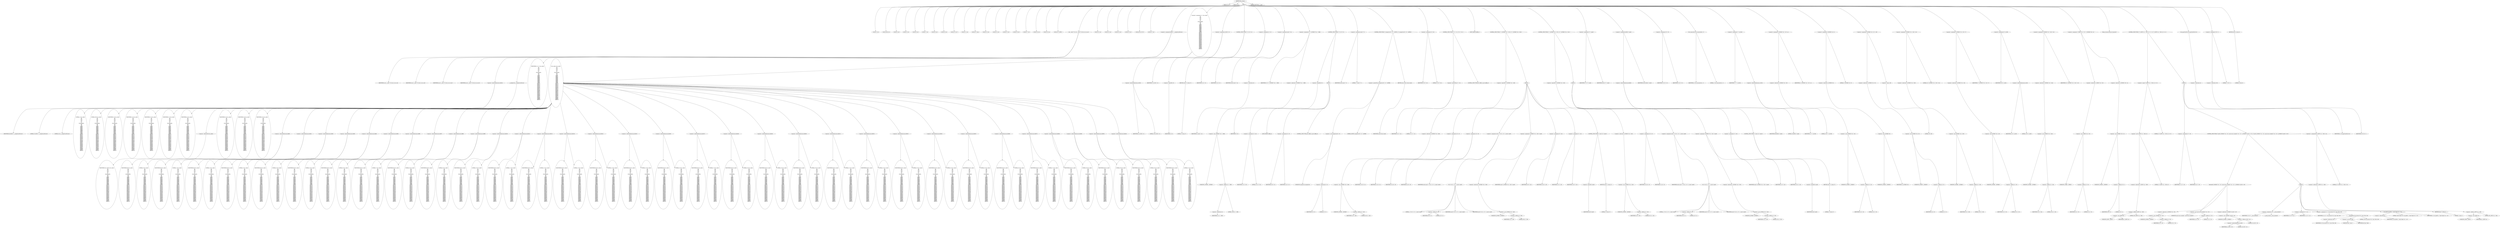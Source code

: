 digraph tftp_connect {  
"1000128" [label = "(METHOD,tftp_connect)" ]
"1000129" [label = "(PARAM,int *a1)" ]
"1000130" [label = "(PARAM,int a2)" ]
"1000131" [label = "(BLOCK,,)" ]
"1000132" [label = "(LOCAL,v2: int)" ]
"1000133" [label = "(LOCAL,result: int)" ]
"1000134" [label = "(LOCAL,v4: int)" ]
"1000135" [label = "(LOCAL,v5: int)" ]
"1000136" [label = "(LOCAL,v6: int)" ]
"1000137" [label = "(LOCAL,v7: int)" ]
"1000138" [label = "(LOCAL,v8: int)" ]
"1000139" [label = "(LOCAL,v9: int)" ]
"1000140" [label = "(LOCAL,v10: int *)" ]
"1000141" [label = "(LOCAL,v11: int)" ]
"1000142" [label = "(LOCAL,v12: char)" ]
"1000143" [label = "(LOCAL,v13: int)" ]
"1000144" [label = "(LOCAL,v14: int)" ]
"1000145" [label = "(LOCAL,v15: int)" ]
"1000146" [label = "(LOCAL,v16: int)" ]
"1000147" [label = "(LOCAL,v17: int)" ]
"1000148" [label = "(LOCAL,v18: int)" ]
"1000149" [label = "(LOCAL,v19: int)" ]
"1000150" [label = "(LOCAL,v20: _BYTE *)" ]
"1000151" [label = "(int (__cdecl **v21),int (__cdecl **v21)(int, int, int, int))" ]
"1000152" [label = "(IDENTIFIER,int,int (__cdecl **v21)(int, int, int, int))" ]
"1000153" [label = "(IDENTIFIER,int,int (__cdecl **v21)(int, int, int, int))" ]
"1000154" [label = "(IDENTIFIER,int,int (__cdecl **v21)(int, int, int, int))" ]
"1000155" [label = "(IDENTIFIER,int,int (__cdecl **v21)(int, int, int, int))" ]
"1000156" [label = "(LOCAL,v22: int)" ]
"1000157" [label = "(LOCAL,v23: int)" ]
"1000158" [label = "(LOCAL,v24: int)" ]
"1000159" [label = "(LOCAL,v25: int)" ]
"1000160" [label = "(LOCAL,buf: int [ 35 ])" ]
"1000161" [label = "(LOCAL,v27: int)" ]
"1000162" [label = "(<operator>.assignment,buf[32] = __readgsdword(0x14u))" ]
"1000163" [label = "(<operator>.indirectIndexAccess,buf[32])" ]
"1000164" [label = "(IDENTIFIER,buf,buf[32] = __readgsdword(0x14u))" ]
"1000165" [label = "(LITERAL,32,buf[32] = __readgsdword(0x14u))" ]
"1000166" [label = "(__readgsdword,__readgsdword(0x14u))" ]
"1000167" [label = "(LITERAL,0x14u,__readgsdword(0x14u))" ]
"1000168" [label = "(<operator>.assignment,v2 = Curl_ccalloc(\n         1,\n         336,\n         v13,\n         v14,\n         v15,\n         v17,\n         a2,\n         &Curl_ccalloc,\n         v23,\n         v24,\n         v25,\n         buf[0],\n         buf[1],\n         buf[2],\n         buf[3],\n         buf[4],\n         buf[5],\n         buf[6],\n         buf[7],\n         buf[8],\n         buf[9],\n         buf[10],\n         buf[11],\n         buf[12],\n         buf[13],\n         buf[14],\n         buf[15],\n         buf[16],\n         buf[17],\n         buf[18],\n         buf[19],\n         buf[20],\n         buf[21],\n         buf[22],\n         buf[23],\n         buf[24],\n         buf[25],\n         buf[26],\n         buf[27],\n         buf[28],\n         buf[29],\n         buf[30],\n         buf[31]))" ]
"1000169" [label = "(IDENTIFIER,v2,v2 = Curl_ccalloc(\n         1,\n         336,\n         v13,\n         v14,\n         v15,\n         v17,\n         a2,\n         &Curl_ccalloc,\n         v23,\n         v24,\n         v25,\n         buf[0],\n         buf[1],\n         buf[2],\n         buf[3],\n         buf[4],\n         buf[5],\n         buf[6],\n         buf[7],\n         buf[8],\n         buf[9],\n         buf[10],\n         buf[11],\n         buf[12],\n         buf[13],\n         buf[14],\n         buf[15],\n         buf[16],\n         buf[17],\n         buf[18],\n         buf[19],\n         buf[20],\n         buf[21],\n         buf[22],\n         buf[23],\n         buf[24],\n         buf[25],\n         buf[26],\n         buf[27],\n         buf[28],\n         buf[29],\n         buf[30],\n         buf[31]))" ]
"1000170" [label = "(Curl_ccalloc,Curl_ccalloc(\n         1,\n         336,\n         v13,\n         v14,\n         v15,\n         v17,\n         a2,\n         &Curl_ccalloc,\n         v23,\n         v24,\n         v25,\n         buf[0],\n         buf[1],\n         buf[2],\n         buf[3],\n         buf[4],\n         buf[5],\n         buf[6],\n         buf[7],\n         buf[8],\n         buf[9],\n         buf[10],\n         buf[11],\n         buf[12],\n         buf[13],\n         buf[14],\n         buf[15],\n         buf[16],\n         buf[17],\n         buf[18],\n         buf[19],\n         buf[20],\n         buf[21],\n         buf[22],\n         buf[23],\n         buf[24],\n         buf[25],\n         buf[26],\n         buf[27],\n         buf[28],\n         buf[29],\n         buf[30],\n         buf[31]))" ]
"1000171" [label = "(LITERAL,1,Curl_ccalloc(\n         1,\n         336,\n         v13,\n         v14,\n         v15,\n         v17,\n         a2,\n         &Curl_ccalloc,\n         v23,\n         v24,\n         v25,\n         buf[0],\n         buf[1],\n         buf[2],\n         buf[3],\n         buf[4],\n         buf[5],\n         buf[6],\n         buf[7],\n         buf[8],\n         buf[9],\n         buf[10],\n         buf[11],\n         buf[12],\n         buf[13],\n         buf[14],\n         buf[15],\n         buf[16],\n         buf[17],\n         buf[18],\n         buf[19],\n         buf[20],\n         buf[21],\n         buf[22],\n         buf[23],\n         buf[24],\n         buf[25],\n         buf[26],\n         buf[27],\n         buf[28],\n         buf[29],\n         buf[30],\n         buf[31]))" ]
"1000172" [label = "(LITERAL,336,Curl_ccalloc(\n         1,\n         336,\n         v13,\n         v14,\n         v15,\n         v17,\n         a2,\n         &Curl_ccalloc,\n         v23,\n         v24,\n         v25,\n         buf[0],\n         buf[1],\n         buf[2],\n         buf[3],\n         buf[4],\n         buf[5],\n         buf[6],\n         buf[7],\n         buf[8],\n         buf[9],\n         buf[10],\n         buf[11],\n         buf[12],\n         buf[13],\n         buf[14],\n         buf[15],\n         buf[16],\n         buf[17],\n         buf[18],\n         buf[19],\n         buf[20],\n         buf[21],\n         buf[22],\n         buf[23],\n         buf[24],\n         buf[25],\n         buf[26],\n         buf[27],\n         buf[28],\n         buf[29],\n         buf[30],\n         buf[31]))" ]
"1000173" [label = "(IDENTIFIER,v13,Curl_ccalloc(\n         1,\n         336,\n         v13,\n         v14,\n         v15,\n         v17,\n         a2,\n         &Curl_ccalloc,\n         v23,\n         v24,\n         v25,\n         buf[0],\n         buf[1],\n         buf[2],\n         buf[3],\n         buf[4],\n         buf[5],\n         buf[6],\n         buf[7],\n         buf[8],\n         buf[9],\n         buf[10],\n         buf[11],\n         buf[12],\n         buf[13],\n         buf[14],\n         buf[15],\n         buf[16],\n         buf[17],\n         buf[18],\n         buf[19],\n         buf[20],\n         buf[21],\n         buf[22],\n         buf[23],\n         buf[24],\n         buf[25],\n         buf[26],\n         buf[27],\n         buf[28],\n         buf[29],\n         buf[30],\n         buf[31]))" ]
"1000174" [label = "(IDENTIFIER,v14,Curl_ccalloc(\n         1,\n         336,\n         v13,\n         v14,\n         v15,\n         v17,\n         a2,\n         &Curl_ccalloc,\n         v23,\n         v24,\n         v25,\n         buf[0],\n         buf[1],\n         buf[2],\n         buf[3],\n         buf[4],\n         buf[5],\n         buf[6],\n         buf[7],\n         buf[8],\n         buf[9],\n         buf[10],\n         buf[11],\n         buf[12],\n         buf[13],\n         buf[14],\n         buf[15],\n         buf[16],\n         buf[17],\n         buf[18],\n         buf[19],\n         buf[20],\n         buf[21],\n         buf[22],\n         buf[23],\n         buf[24],\n         buf[25],\n         buf[26],\n         buf[27],\n         buf[28],\n         buf[29],\n         buf[30],\n         buf[31]))" ]
"1000175" [label = "(IDENTIFIER,v15,Curl_ccalloc(\n         1,\n         336,\n         v13,\n         v14,\n         v15,\n         v17,\n         a2,\n         &Curl_ccalloc,\n         v23,\n         v24,\n         v25,\n         buf[0],\n         buf[1],\n         buf[2],\n         buf[3],\n         buf[4],\n         buf[5],\n         buf[6],\n         buf[7],\n         buf[8],\n         buf[9],\n         buf[10],\n         buf[11],\n         buf[12],\n         buf[13],\n         buf[14],\n         buf[15],\n         buf[16],\n         buf[17],\n         buf[18],\n         buf[19],\n         buf[20],\n         buf[21],\n         buf[22],\n         buf[23],\n         buf[24],\n         buf[25],\n         buf[26],\n         buf[27],\n         buf[28],\n         buf[29],\n         buf[30],\n         buf[31]))" ]
"1000176" [label = "(IDENTIFIER,v17,Curl_ccalloc(\n         1,\n         336,\n         v13,\n         v14,\n         v15,\n         v17,\n         a2,\n         &Curl_ccalloc,\n         v23,\n         v24,\n         v25,\n         buf[0],\n         buf[1],\n         buf[2],\n         buf[3],\n         buf[4],\n         buf[5],\n         buf[6],\n         buf[7],\n         buf[8],\n         buf[9],\n         buf[10],\n         buf[11],\n         buf[12],\n         buf[13],\n         buf[14],\n         buf[15],\n         buf[16],\n         buf[17],\n         buf[18],\n         buf[19],\n         buf[20],\n         buf[21],\n         buf[22],\n         buf[23],\n         buf[24],\n         buf[25],\n         buf[26],\n         buf[27],\n         buf[28],\n         buf[29],\n         buf[30],\n         buf[31]))" ]
"1000177" [label = "(IDENTIFIER,a2,Curl_ccalloc(\n         1,\n         336,\n         v13,\n         v14,\n         v15,\n         v17,\n         a2,\n         &Curl_ccalloc,\n         v23,\n         v24,\n         v25,\n         buf[0],\n         buf[1],\n         buf[2],\n         buf[3],\n         buf[4],\n         buf[5],\n         buf[6],\n         buf[7],\n         buf[8],\n         buf[9],\n         buf[10],\n         buf[11],\n         buf[12],\n         buf[13],\n         buf[14],\n         buf[15],\n         buf[16],\n         buf[17],\n         buf[18],\n         buf[19],\n         buf[20],\n         buf[21],\n         buf[22],\n         buf[23],\n         buf[24],\n         buf[25],\n         buf[26],\n         buf[27],\n         buf[28],\n         buf[29],\n         buf[30],\n         buf[31]))" ]
"1000178" [label = "(<operator>.addressOf,&Curl_ccalloc)" ]
"1000179" [label = "(IDENTIFIER,Curl_ccalloc,Curl_ccalloc(\n         1,\n         336,\n         v13,\n         v14,\n         v15,\n         v17,\n         a2,\n         &Curl_ccalloc,\n         v23,\n         v24,\n         v25,\n         buf[0],\n         buf[1],\n         buf[2],\n         buf[3],\n         buf[4],\n         buf[5],\n         buf[6],\n         buf[7],\n         buf[8],\n         buf[9],\n         buf[10],\n         buf[11],\n         buf[12],\n         buf[13],\n         buf[14],\n         buf[15],\n         buf[16],\n         buf[17],\n         buf[18],\n         buf[19],\n         buf[20],\n         buf[21],\n         buf[22],\n         buf[23],\n         buf[24],\n         buf[25],\n         buf[26],\n         buf[27],\n         buf[28],\n         buf[29],\n         buf[30],\n         buf[31]))" ]
"1000180" [label = "(IDENTIFIER,v23,Curl_ccalloc(\n         1,\n         336,\n         v13,\n         v14,\n         v15,\n         v17,\n         a2,\n         &Curl_ccalloc,\n         v23,\n         v24,\n         v25,\n         buf[0],\n         buf[1],\n         buf[2],\n         buf[3],\n         buf[4],\n         buf[5],\n         buf[6],\n         buf[7],\n         buf[8],\n         buf[9],\n         buf[10],\n         buf[11],\n         buf[12],\n         buf[13],\n         buf[14],\n         buf[15],\n         buf[16],\n         buf[17],\n         buf[18],\n         buf[19],\n         buf[20],\n         buf[21],\n         buf[22],\n         buf[23],\n         buf[24],\n         buf[25],\n         buf[26],\n         buf[27],\n         buf[28],\n         buf[29],\n         buf[30],\n         buf[31]))" ]
"1000181" [label = "(IDENTIFIER,v24,Curl_ccalloc(\n         1,\n         336,\n         v13,\n         v14,\n         v15,\n         v17,\n         a2,\n         &Curl_ccalloc,\n         v23,\n         v24,\n         v25,\n         buf[0],\n         buf[1],\n         buf[2],\n         buf[3],\n         buf[4],\n         buf[5],\n         buf[6],\n         buf[7],\n         buf[8],\n         buf[9],\n         buf[10],\n         buf[11],\n         buf[12],\n         buf[13],\n         buf[14],\n         buf[15],\n         buf[16],\n         buf[17],\n         buf[18],\n         buf[19],\n         buf[20],\n         buf[21],\n         buf[22],\n         buf[23],\n         buf[24],\n         buf[25],\n         buf[26],\n         buf[27],\n         buf[28],\n         buf[29],\n         buf[30],\n         buf[31]))" ]
"1000182" [label = "(IDENTIFIER,v25,Curl_ccalloc(\n         1,\n         336,\n         v13,\n         v14,\n         v15,\n         v17,\n         a2,\n         &Curl_ccalloc,\n         v23,\n         v24,\n         v25,\n         buf[0],\n         buf[1],\n         buf[2],\n         buf[3],\n         buf[4],\n         buf[5],\n         buf[6],\n         buf[7],\n         buf[8],\n         buf[9],\n         buf[10],\n         buf[11],\n         buf[12],\n         buf[13],\n         buf[14],\n         buf[15],\n         buf[16],\n         buf[17],\n         buf[18],\n         buf[19],\n         buf[20],\n         buf[21],\n         buf[22],\n         buf[23],\n         buf[24],\n         buf[25],\n         buf[26],\n         buf[27],\n         buf[28],\n         buf[29],\n         buf[30],\n         buf[31]))" ]
"1000183" [label = "(<operator>.indirectIndexAccess,buf[0])" ]
"1000184" [label = "(IDENTIFIER,buf,Curl_ccalloc(\n         1,\n         336,\n         v13,\n         v14,\n         v15,\n         v17,\n         a2,\n         &Curl_ccalloc,\n         v23,\n         v24,\n         v25,\n         buf[0],\n         buf[1],\n         buf[2],\n         buf[3],\n         buf[4],\n         buf[5],\n         buf[6],\n         buf[7],\n         buf[8],\n         buf[9],\n         buf[10],\n         buf[11],\n         buf[12],\n         buf[13],\n         buf[14],\n         buf[15],\n         buf[16],\n         buf[17],\n         buf[18],\n         buf[19],\n         buf[20],\n         buf[21],\n         buf[22],\n         buf[23],\n         buf[24],\n         buf[25],\n         buf[26],\n         buf[27],\n         buf[28],\n         buf[29],\n         buf[30],\n         buf[31]))" ]
"1000185" [label = "(LITERAL,0,Curl_ccalloc(\n         1,\n         336,\n         v13,\n         v14,\n         v15,\n         v17,\n         a2,\n         &Curl_ccalloc,\n         v23,\n         v24,\n         v25,\n         buf[0],\n         buf[1],\n         buf[2],\n         buf[3],\n         buf[4],\n         buf[5],\n         buf[6],\n         buf[7],\n         buf[8],\n         buf[9],\n         buf[10],\n         buf[11],\n         buf[12],\n         buf[13],\n         buf[14],\n         buf[15],\n         buf[16],\n         buf[17],\n         buf[18],\n         buf[19],\n         buf[20],\n         buf[21],\n         buf[22],\n         buf[23],\n         buf[24],\n         buf[25],\n         buf[26],\n         buf[27],\n         buf[28],\n         buf[29],\n         buf[30],\n         buf[31]))" ]
"1000186" [label = "(<operator>.indirectIndexAccess,buf[1])" ]
"1000187" [label = "(IDENTIFIER,buf,Curl_ccalloc(\n         1,\n         336,\n         v13,\n         v14,\n         v15,\n         v17,\n         a2,\n         &Curl_ccalloc,\n         v23,\n         v24,\n         v25,\n         buf[0],\n         buf[1],\n         buf[2],\n         buf[3],\n         buf[4],\n         buf[5],\n         buf[6],\n         buf[7],\n         buf[8],\n         buf[9],\n         buf[10],\n         buf[11],\n         buf[12],\n         buf[13],\n         buf[14],\n         buf[15],\n         buf[16],\n         buf[17],\n         buf[18],\n         buf[19],\n         buf[20],\n         buf[21],\n         buf[22],\n         buf[23],\n         buf[24],\n         buf[25],\n         buf[26],\n         buf[27],\n         buf[28],\n         buf[29],\n         buf[30],\n         buf[31]))" ]
"1000188" [label = "(LITERAL,1,Curl_ccalloc(\n         1,\n         336,\n         v13,\n         v14,\n         v15,\n         v17,\n         a2,\n         &Curl_ccalloc,\n         v23,\n         v24,\n         v25,\n         buf[0],\n         buf[1],\n         buf[2],\n         buf[3],\n         buf[4],\n         buf[5],\n         buf[6],\n         buf[7],\n         buf[8],\n         buf[9],\n         buf[10],\n         buf[11],\n         buf[12],\n         buf[13],\n         buf[14],\n         buf[15],\n         buf[16],\n         buf[17],\n         buf[18],\n         buf[19],\n         buf[20],\n         buf[21],\n         buf[22],\n         buf[23],\n         buf[24],\n         buf[25],\n         buf[26],\n         buf[27],\n         buf[28],\n         buf[29],\n         buf[30],\n         buf[31]))" ]
"1000189" [label = "(<operator>.indirectIndexAccess,buf[2])" ]
"1000190" [label = "(IDENTIFIER,buf,Curl_ccalloc(\n         1,\n         336,\n         v13,\n         v14,\n         v15,\n         v17,\n         a2,\n         &Curl_ccalloc,\n         v23,\n         v24,\n         v25,\n         buf[0],\n         buf[1],\n         buf[2],\n         buf[3],\n         buf[4],\n         buf[5],\n         buf[6],\n         buf[7],\n         buf[8],\n         buf[9],\n         buf[10],\n         buf[11],\n         buf[12],\n         buf[13],\n         buf[14],\n         buf[15],\n         buf[16],\n         buf[17],\n         buf[18],\n         buf[19],\n         buf[20],\n         buf[21],\n         buf[22],\n         buf[23],\n         buf[24],\n         buf[25],\n         buf[26],\n         buf[27],\n         buf[28],\n         buf[29],\n         buf[30],\n         buf[31]))" ]
"1000191" [label = "(LITERAL,2,Curl_ccalloc(\n         1,\n         336,\n         v13,\n         v14,\n         v15,\n         v17,\n         a2,\n         &Curl_ccalloc,\n         v23,\n         v24,\n         v25,\n         buf[0],\n         buf[1],\n         buf[2],\n         buf[3],\n         buf[4],\n         buf[5],\n         buf[6],\n         buf[7],\n         buf[8],\n         buf[9],\n         buf[10],\n         buf[11],\n         buf[12],\n         buf[13],\n         buf[14],\n         buf[15],\n         buf[16],\n         buf[17],\n         buf[18],\n         buf[19],\n         buf[20],\n         buf[21],\n         buf[22],\n         buf[23],\n         buf[24],\n         buf[25],\n         buf[26],\n         buf[27],\n         buf[28],\n         buf[29],\n         buf[30],\n         buf[31]))" ]
"1000192" [label = "(<operator>.indirectIndexAccess,buf[3])" ]
"1000193" [label = "(IDENTIFIER,buf,Curl_ccalloc(\n         1,\n         336,\n         v13,\n         v14,\n         v15,\n         v17,\n         a2,\n         &Curl_ccalloc,\n         v23,\n         v24,\n         v25,\n         buf[0],\n         buf[1],\n         buf[2],\n         buf[3],\n         buf[4],\n         buf[5],\n         buf[6],\n         buf[7],\n         buf[8],\n         buf[9],\n         buf[10],\n         buf[11],\n         buf[12],\n         buf[13],\n         buf[14],\n         buf[15],\n         buf[16],\n         buf[17],\n         buf[18],\n         buf[19],\n         buf[20],\n         buf[21],\n         buf[22],\n         buf[23],\n         buf[24],\n         buf[25],\n         buf[26],\n         buf[27],\n         buf[28],\n         buf[29],\n         buf[30],\n         buf[31]))" ]
"1000194" [label = "(LITERAL,3,Curl_ccalloc(\n         1,\n         336,\n         v13,\n         v14,\n         v15,\n         v17,\n         a2,\n         &Curl_ccalloc,\n         v23,\n         v24,\n         v25,\n         buf[0],\n         buf[1],\n         buf[2],\n         buf[3],\n         buf[4],\n         buf[5],\n         buf[6],\n         buf[7],\n         buf[8],\n         buf[9],\n         buf[10],\n         buf[11],\n         buf[12],\n         buf[13],\n         buf[14],\n         buf[15],\n         buf[16],\n         buf[17],\n         buf[18],\n         buf[19],\n         buf[20],\n         buf[21],\n         buf[22],\n         buf[23],\n         buf[24],\n         buf[25],\n         buf[26],\n         buf[27],\n         buf[28],\n         buf[29],\n         buf[30],\n         buf[31]))" ]
"1000195" [label = "(<operator>.indirectIndexAccess,buf[4])" ]
"1000196" [label = "(IDENTIFIER,buf,Curl_ccalloc(\n         1,\n         336,\n         v13,\n         v14,\n         v15,\n         v17,\n         a2,\n         &Curl_ccalloc,\n         v23,\n         v24,\n         v25,\n         buf[0],\n         buf[1],\n         buf[2],\n         buf[3],\n         buf[4],\n         buf[5],\n         buf[6],\n         buf[7],\n         buf[8],\n         buf[9],\n         buf[10],\n         buf[11],\n         buf[12],\n         buf[13],\n         buf[14],\n         buf[15],\n         buf[16],\n         buf[17],\n         buf[18],\n         buf[19],\n         buf[20],\n         buf[21],\n         buf[22],\n         buf[23],\n         buf[24],\n         buf[25],\n         buf[26],\n         buf[27],\n         buf[28],\n         buf[29],\n         buf[30],\n         buf[31]))" ]
"1000197" [label = "(LITERAL,4,Curl_ccalloc(\n         1,\n         336,\n         v13,\n         v14,\n         v15,\n         v17,\n         a2,\n         &Curl_ccalloc,\n         v23,\n         v24,\n         v25,\n         buf[0],\n         buf[1],\n         buf[2],\n         buf[3],\n         buf[4],\n         buf[5],\n         buf[6],\n         buf[7],\n         buf[8],\n         buf[9],\n         buf[10],\n         buf[11],\n         buf[12],\n         buf[13],\n         buf[14],\n         buf[15],\n         buf[16],\n         buf[17],\n         buf[18],\n         buf[19],\n         buf[20],\n         buf[21],\n         buf[22],\n         buf[23],\n         buf[24],\n         buf[25],\n         buf[26],\n         buf[27],\n         buf[28],\n         buf[29],\n         buf[30],\n         buf[31]))" ]
"1000198" [label = "(<operator>.indirectIndexAccess,buf[5])" ]
"1000199" [label = "(IDENTIFIER,buf,Curl_ccalloc(\n         1,\n         336,\n         v13,\n         v14,\n         v15,\n         v17,\n         a2,\n         &Curl_ccalloc,\n         v23,\n         v24,\n         v25,\n         buf[0],\n         buf[1],\n         buf[2],\n         buf[3],\n         buf[4],\n         buf[5],\n         buf[6],\n         buf[7],\n         buf[8],\n         buf[9],\n         buf[10],\n         buf[11],\n         buf[12],\n         buf[13],\n         buf[14],\n         buf[15],\n         buf[16],\n         buf[17],\n         buf[18],\n         buf[19],\n         buf[20],\n         buf[21],\n         buf[22],\n         buf[23],\n         buf[24],\n         buf[25],\n         buf[26],\n         buf[27],\n         buf[28],\n         buf[29],\n         buf[30],\n         buf[31]))" ]
"1000200" [label = "(LITERAL,5,Curl_ccalloc(\n         1,\n         336,\n         v13,\n         v14,\n         v15,\n         v17,\n         a2,\n         &Curl_ccalloc,\n         v23,\n         v24,\n         v25,\n         buf[0],\n         buf[1],\n         buf[2],\n         buf[3],\n         buf[4],\n         buf[5],\n         buf[6],\n         buf[7],\n         buf[8],\n         buf[9],\n         buf[10],\n         buf[11],\n         buf[12],\n         buf[13],\n         buf[14],\n         buf[15],\n         buf[16],\n         buf[17],\n         buf[18],\n         buf[19],\n         buf[20],\n         buf[21],\n         buf[22],\n         buf[23],\n         buf[24],\n         buf[25],\n         buf[26],\n         buf[27],\n         buf[28],\n         buf[29],\n         buf[30],\n         buf[31]))" ]
"1000201" [label = "(<operator>.indirectIndexAccess,buf[6])" ]
"1000202" [label = "(IDENTIFIER,buf,Curl_ccalloc(\n         1,\n         336,\n         v13,\n         v14,\n         v15,\n         v17,\n         a2,\n         &Curl_ccalloc,\n         v23,\n         v24,\n         v25,\n         buf[0],\n         buf[1],\n         buf[2],\n         buf[3],\n         buf[4],\n         buf[5],\n         buf[6],\n         buf[7],\n         buf[8],\n         buf[9],\n         buf[10],\n         buf[11],\n         buf[12],\n         buf[13],\n         buf[14],\n         buf[15],\n         buf[16],\n         buf[17],\n         buf[18],\n         buf[19],\n         buf[20],\n         buf[21],\n         buf[22],\n         buf[23],\n         buf[24],\n         buf[25],\n         buf[26],\n         buf[27],\n         buf[28],\n         buf[29],\n         buf[30],\n         buf[31]))" ]
"1000203" [label = "(LITERAL,6,Curl_ccalloc(\n         1,\n         336,\n         v13,\n         v14,\n         v15,\n         v17,\n         a2,\n         &Curl_ccalloc,\n         v23,\n         v24,\n         v25,\n         buf[0],\n         buf[1],\n         buf[2],\n         buf[3],\n         buf[4],\n         buf[5],\n         buf[6],\n         buf[7],\n         buf[8],\n         buf[9],\n         buf[10],\n         buf[11],\n         buf[12],\n         buf[13],\n         buf[14],\n         buf[15],\n         buf[16],\n         buf[17],\n         buf[18],\n         buf[19],\n         buf[20],\n         buf[21],\n         buf[22],\n         buf[23],\n         buf[24],\n         buf[25],\n         buf[26],\n         buf[27],\n         buf[28],\n         buf[29],\n         buf[30],\n         buf[31]))" ]
"1000204" [label = "(<operator>.indirectIndexAccess,buf[7])" ]
"1000205" [label = "(IDENTIFIER,buf,Curl_ccalloc(\n         1,\n         336,\n         v13,\n         v14,\n         v15,\n         v17,\n         a2,\n         &Curl_ccalloc,\n         v23,\n         v24,\n         v25,\n         buf[0],\n         buf[1],\n         buf[2],\n         buf[3],\n         buf[4],\n         buf[5],\n         buf[6],\n         buf[7],\n         buf[8],\n         buf[9],\n         buf[10],\n         buf[11],\n         buf[12],\n         buf[13],\n         buf[14],\n         buf[15],\n         buf[16],\n         buf[17],\n         buf[18],\n         buf[19],\n         buf[20],\n         buf[21],\n         buf[22],\n         buf[23],\n         buf[24],\n         buf[25],\n         buf[26],\n         buf[27],\n         buf[28],\n         buf[29],\n         buf[30],\n         buf[31]))" ]
"1000206" [label = "(LITERAL,7,Curl_ccalloc(\n         1,\n         336,\n         v13,\n         v14,\n         v15,\n         v17,\n         a2,\n         &Curl_ccalloc,\n         v23,\n         v24,\n         v25,\n         buf[0],\n         buf[1],\n         buf[2],\n         buf[3],\n         buf[4],\n         buf[5],\n         buf[6],\n         buf[7],\n         buf[8],\n         buf[9],\n         buf[10],\n         buf[11],\n         buf[12],\n         buf[13],\n         buf[14],\n         buf[15],\n         buf[16],\n         buf[17],\n         buf[18],\n         buf[19],\n         buf[20],\n         buf[21],\n         buf[22],\n         buf[23],\n         buf[24],\n         buf[25],\n         buf[26],\n         buf[27],\n         buf[28],\n         buf[29],\n         buf[30],\n         buf[31]))" ]
"1000207" [label = "(<operator>.indirectIndexAccess,buf[8])" ]
"1000208" [label = "(IDENTIFIER,buf,Curl_ccalloc(\n         1,\n         336,\n         v13,\n         v14,\n         v15,\n         v17,\n         a2,\n         &Curl_ccalloc,\n         v23,\n         v24,\n         v25,\n         buf[0],\n         buf[1],\n         buf[2],\n         buf[3],\n         buf[4],\n         buf[5],\n         buf[6],\n         buf[7],\n         buf[8],\n         buf[9],\n         buf[10],\n         buf[11],\n         buf[12],\n         buf[13],\n         buf[14],\n         buf[15],\n         buf[16],\n         buf[17],\n         buf[18],\n         buf[19],\n         buf[20],\n         buf[21],\n         buf[22],\n         buf[23],\n         buf[24],\n         buf[25],\n         buf[26],\n         buf[27],\n         buf[28],\n         buf[29],\n         buf[30],\n         buf[31]))" ]
"1000209" [label = "(LITERAL,8,Curl_ccalloc(\n         1,\n         336,\n         v13,\n         v14,\n         v15,\n         v17,\n         a2,\n         &Curl_ccalloc,\n         v23,\n         v24,\n         v25,\n         buf[0],\n         buf[1],\n         buf[2],\n         buf[3],\n         buf[4],\n         buf[5],\n         buf[6],\n         buf[7],\n         buf[8],\n         buf[9],\n         buf[10],\n         buf[11],\n         buf[12],\n         buf[13],\n         buf[14],\n         buf[15],\n         buf[16],\n         buf[17],\n         buf[18],\n         buf[19],\n         buf[20],\n         buf[21],\n         buf[22],\n         buf[23],\n         buf[24],\n         buf[25],\n         buf[26],\n         buf[27],\n         buf[28],\n         buf[29],\n         buf[30],\n         buf[31]))" ]
"1000210" [label = "(<operator>.indirectIndexAccess,buf[9])" ]
"1000211" [label = "(IDENTIFIER,buf,Curl_ccalloc(\n         1,\n         336,\n         v13,\n         v14,\n         v15,\n         v17,\n         a2,\n         &Curl_ccalloc,\n         v23,\n         v24,\n         v25,\n         buf[0],\n         buf[1],\n         buf[2],\n         buf[3],\n         buf[4],\n         buf[5],\n         buf[6],\n         buf[7],\n         buf[8],\n         buf[9],\n         buf[10],\n         buf[11],\n         buf[12],\n         buf[13],\n         buf[14],\n         buf[15],\n         buf[16],\n         buf[17],\n         buf[18],\n         buf[19],\n         buf[20],\n         buf[21],\n         buf[22],\n         buf[23],\n         buf[24],\n         buf[25],\n         buf[26],\n         buf[27],\n         buf[28],\n         buf[29],\n         buf[30],\n         buf[31]))" ]
"1000212" [label = "(LITERAL,9,Curl_ccalloc(\n         1,\n         336,\n         v13,\n         v14,\n         v15,\n         v17,\n         a2,\n         &Curl_ccalloc,\n         v23,\n         v24,\n         v25,\n         buf[0],\n         buf[1],\n         buf[2],\n         buf[3],\n         buf[4],\n         buf[5],\n         buf[6],\n         buf[7],\n         buf[8],\n         buf[9],\n         buf[10],\n         buf[11],\n         buf[12],\n         buf[13],\n         buf[14],\n         buf[15],\n         buf[16],\n         buf[17],\n         buf[18],\n         buf[19],\n         buf[20],\n         buf[21],\n         buf[22],\n         buf[23],\n         buf[24],\n         buf[25],\n         buf[26],\n         buf[27],\n         buf[28],\n         buf[29],\n         buf[30],\n         buf[31]))" ]
"1000213" [label = "(<operator>.indirectIndexAccess,buf[10])" ]
"1000214" [label = "(IDENTIFIER,buf,Curl_ccalloc(\n         1,\n         336,\n         v13,\n         v14,\n         v15,\n         v17,\n         a2,\n         &Curl_ccalloc,\n         v23,\n         v24,\n         v25,\n         buf[0],\n         buf[1],\n         buf[2],\n         buf[3],\n         buf[4],\n         buf[5],\n         buf[6],\n         buf[7],\n         buf[8],\n         buf[9],\n         buf[10],\n         buf[11],\n         buf[12],\n         buf[13],\n         buf[14],\n         buf[15],\n         buf[16],\n         buf[17],\n         buf[18],\n         buf[19],\n         buf[20],\n         buf[21],\n         buf[22],\n         buf[23],\n         buf[24],\n         buf[25],\n         buf[26],\n         buf[27],\n         buf[28],\n         buf[29],\n         buf[30],\n         buf[31]))" ]
"1000215" [label = "(LITERAL,10,Curl_ccalloc(\n         1,\n         336,\n         v13,\n         v14,\n         v15,\n         v17,\n         a2,\n         &Curl_ccalloc,\n         v23,\n         v24,\n         v25,\n         buf[0],\n         buf[1],\n         buf[2],\n         buf[3],\n         buf[4],\n         buf[5],\n         buf[6],\n         buf[7],\n         buf[8],\n         buf[9],\n         buf[10],\n         buf[11],\n         buf[12],\n         buf[13],\n         buf[14],\n         buf[15],\n         buf[16],\n         buf[17],\n         buf[18],\n         buf[19],\n         buf[20],\n         buf[21],\n         buf[22],\n         buf[23],\n         buf[24],\n         buf[25],\n         buf[26],\n         buf[27],\n         buf[28],\n         buf[29],\n         buf[30],\n         buf[31]))" ]
"1000216" [label = "(<operator>.indirectIndexAccess,buf[11])" ]
"1000217" [label = "(IDENTIFIER,buf,Curl_ccalloc(\n         1,\n         336,\n         v13,\n         v14,\n         v15,\n         v17,\n         a2,\n         &Curl_ccalloc,\n         v23,\n         v24,\n         v25,\n         buf[0],\n         buf[1],\n         buf[2],\n         buf[3],\n         buf[4],\n         buf[5],\n         buf[6],\n         buf[7],\n         buf[8],\n         buf[9],\n         buf[10],\n         buf[11],\n         buf[12],\n         buf[13],\n         buf[14],\n         buf[15],\n         buf[16],\n         buf[17],\n         buf[18],\n         buf[19],\n         buf[20],\n         buf[21],\n         buf[22],\n         buf[23],\n         buf[24],\n         buf[25],\n         buf[26],\n         buf[27],\n         buf[28],\n         buf[29],\n         buf[30],\n         buf[31]))" ]
"1000218" [label = "(LITERAL,11,Curl_ccalloc(\n         1,\n         336,\n         v13,\n         v14,\n         v15,\n         v17,\n         a2,\n         &Curl_ccalloc,\n         v23,\n         v24,\n         v25,\n         buf[0],\n         buf[1],\n         buf[2],\n         buf[3],\n         buf[4],\n         buf[5],\n         buf[6],\n         buf[7],\n         buf[8],\n         buf[9],\n         buf[10],\n         buf[11],\n         buf[12],\n         buf[13],\n         buf[14],\n         buf[15],\n         buf[16],\n         buf[17],\n         buf[18],\n         buf[19],\n         buf[20],\n         buf[21],\n         buf[22],\n         buf[23],\n         buf[24],\n         buf[25],\n         buf[26],\n         buf[27],\n         buf[28],\n         buf[29],\n         buf[30],\n         buf[31]))" ]
"1000219" [label = "(<operator>.indirectIndexAccess,buf[12])" ]
"1000220" [label = "(IDENTIFIER,buf,Curl_ccalloc(\n         1,\n         336,\n         v13,\n         v14,\n         v15,\n         v17,\n         a2,\n         &Curl_ccalloc,\n         v23,\n         v24,\n         v25,\n         buf[0],\n         buf[1],\n         buf[2],\n         buf[3],\n         buf[4],\n         buf[5],\n         buf[6],\n         buf[7],\n         buf[8],\n         buf[9],\n         buf[10],\n         buf[11],\n         buf[12],\n         buf[13],\n         buf[14],\n         buf[15],\n         buf[16],\n         buf[17],\n         buf[18],\n         buf[19],\n         buf[20],\n         buf[21],\n         buf[22],\n         buf[23],\n         buf[24],\n         buf[25],\n         buf[26],\n         buf[27],\n         buf[28],\n         buf[29],\n         buf[30],\n         buf[31]))" ]
"1000221" [label = "(LITERAL,12,Curl_ccalloc(\n         1,\n         336,\n         v13,\n         v14,\n         v15,\n         v17,\n         a2,\n         &Curl_ccalloc,\n         v23,\n         v24,\n         v25,\n         buf[0],\n         buf[1],\n         buf[2],\n         buf[3],\n         buf[4],\n         buf[5],\n         buf[6],\n         buf[7],\n         buf[8],\n         buf[9],\n         buf[10],\n         buf[11],\n         buf[12],\n         buf[13],\n         buf[14],\n         buf[15],\n         buf[16],\n         buf[17],\n         buf[18],\n         buf[19],\n         buf[20],\n         buf[21],\n         buf[22],\n         buf[23],\n         buf[24],\n         buf[25],\n         buf[26],\n         buf[27],\n         buf[28],\n         buf[29],\n         buf[30],\n         buf[31]))" ]
"1000222" [label = "(<operator>.indirectIndexAccess,buf[13])" ]
"1000223" [label = "(IDENTIFIER,buf,Curl_ccalloc(\n         1,\n         336,\n         v13,\n         v14,\n         v15,\n         v17,\n         a2,\n         &Curl_ccalloc,\n         v23,\n         v24,\n         v25,\n         buf[0],\n         buf[1],\n         buf[2],\n         buf[3],\n         buf[4],\n         buf[5],\n         buf[6],\n         buf[7],\n         buf[8],\n         buf[9],\n         buf[10],\n         buf[11],\n         buf[12],\n         buf[13],\n         buf[14],\n         buf[15],\n         buf[16],\n         buf[17],\n         buf[18],\n         buf[19],\n         buf[20],\n         buf[21],\n         buf[22],\n         buf[23],\n         buf[24],\n         buf[25],\n         buf[26],\n         buf[27],\n         buf[28],\n         buf[29],\n         buf[30],\n         buf[31]))" ]
"1000224" [label = "(LITERAL,13,Curl_ccalloc(\n         1,\n         336,\n         v13,\n         v14,\n         v15,\n         v17,\n         a2,\n         &Curl_ccalloc,\n         v23,\n         v24,\n         v25,\n         buf[0],\n         buf[1],\n         buf[2],\n         buf[3],\n         buf[4],\n         buf[5],\n         buf[6],\n         buf[7],\n         buf[8],\n         buf[9],\n         buf[10],\n         buf[11],\n         buf[12],\n         buf[13],\n         buf[14],\n         buf[15],\n         buf[16],\n         buf[17],\n         buf[18],\n         buf[19],\n         buf[20],\n         buf[21],\n         buf[22],\n         buf[23],\n         buf[24],\n         buf[25],\n         buf[26],\n         buf[27],\n         buf[28],\n         buf[29],\n         buf[30],\n         buf[31]))" ]
"1000225" [label = "(<operator>.indirectIndexAccess,buf[14])" ]
"1000226" [label = "(IDENTIFIER,buf,Curl_ccalloc(\n         1,\n         336,\n         v13,\n         v14,\n         v15,\n         v17,\n         a2,\n         &Curl_ccalloc,\n         v23,\n         v24,\n         v25,\n         buf[0],\n         buf[1],\n         buf[2],\n         buf[3],\n         buf[4],\n         buf[5],\n         buf[6],\n         buf[7],\n         buf[8],\n         buf[9],\n         buf[10],\n         buf[11],\n         buf[12],\n         buf[13],\n         buf[14],\n         buf[15],\n         buf[16],\n         buf[17],\n         buf[18],\n         buf[19],\n         buf[20],\n         buf[21],\n         buf[22],\n         buf[23],\n         buf[24],\n         buf[25],\n         buf[26],\n         buf[27],\n         buf[28],\n         buf[29],\n         buf[30],\n         buf[31]))" ]
"1000227" [label = "(LITERAL,14,Curl_ccalloc(\n         1,\n         336,\n         v13,\n         v14,\n         v15,\n         v17,\n         a2,\n         &Curl_ccalloc,\n         v23,\n         v24,\n         v25,\n         buf[0],\n         buf[1],\n         buf[2],\n         buf[3],\n         buf[4],\n         buf[5],\n         buf[6],\n         buf[7],\n         buf[8],\n         buf[9],\n         buf[10],\n         buf[11],\n         buf[12],\n         buf[13],\n         buf[14],\n         buf[15],\n         buf[16],\n         buf[17],\n         buf[18],\n         buf[19],\n         buf[20],\n         buf[21],\n         buf[22],\n         buf[23],\n         buf[24],\n         buf[25],\n         buf[26],\n         buf[27],\n         buf[28],\n         buf[29],\n         buf[30],\n         buf[31]))" ]
"1000228" [label = "(<operator>.indirectIndexAccess,buf[15])" ]
"1000229" [label = "(IDENTIFIER,buf,Curl_ccalloc(\n         1,\n         336,\n         v13,\n         v14,\n         v15,\n         v17,\n         a2,\n         &Curl_ccalloc,\n         v23,\n         v24,\n         v25,\n         buf[0],\n         buf[1],\n         buf[2],\n         buf[3],\n         buf[4],\n         buf[5],\n         buf[6],\n         buf[7],\n         buf[8],\n         buf[9],\n         buf[10],\n         buf[11],\n         buf[12],\n         buf[13],\n         buf[14],\n         buf[15],\n         buf[16],\n         buf[17],\n         buf[18],\n         buf[19],\n         buf[20],\n         buf[21],\n         buf[22],\n         buf[23],\n         buf[24],\n         buf[25],\n         buf[26],\n         buf[27],\n         buf[28],\n         buf[29],\n         buf[30],\n         buf[31]))" ]
"1000230" [label = "(LITERAL,15,Curl_ccalloc(\n         1,\n         336,\n         v13,\n         v14,\n         v15,\n         v17,\n         a2,\n         &Curl_ccalloc,\n         v23,\n         v24,\n         v25,\n         buf[0],\n         buf[1],\n         buf[2],\n         buf[3],\n         buf[4],\n         buf[5],\n         buf[6],\n         buf[7],\n         buf[8],\n         buf[9],\n         buf[10],\n         buf[11],\n         buf[12],\n         buf[13],\n         buf[14],\n         buf[15],\n         buf[16],\n         buf[17],\n         buf[18],\n         buf[19],\n         buf[20],\n         buf[21],\n         buf[22],\n         buf[23],\n         buf[24],\n         buf[25],\n         buf[26],\n         buf[27],\n         buf[28],\n         buf[29],\n         buf[30],\n         buf[31]))" ]
"1000231" [label = "(<operator>.indirectIndexAccess,buf[16])" ]
"1000232" [label = "(IDENTIFIER,buf,Curl_ccalloc(\n         1,\n         336,\n         v13,\n         v14,\n         v15,\n         v17,\n         a2,\n         &Curl_ccalloc,\n         v23,\n         v24,\n         v25,\n         buf[0],\n         buf[1],\n         buf[2],\n         buf[3],\n         buf[4],\n         buf[5],\n         buf[6],\n         buf[7],\n         buf[8],\n         buf[9],\n         buf[10],\n         buf[11],\n         buf[12],\n         buf[13],\n         buf[14],\n         buf[15],\n         buf[16],\n         buf[17],\n         buf[18],\n         buf[19],\n         buf[20],\n         buf[21],\n         buf[22],\n         buf[23],\n         buf[24],\n         buf[25],\n         buf[26],\n         buf[27],\n         buf[28],\n         buf[29],\n         buf[30],\n         buf[31]))" ]
"1000233" [label = "(LITERAL,16,Curl_ccalloc(\n         1,\n         336,\n         v13,\n         v14,\n         v15,\n         v17,\n         a2,\n         &Curl_ccalloc,\n         v23,\n         v24,\n         v25,\n         buf[0],\n         buf[1],\n         buf[2],\n         buf[3],\n         buf[4],\n         buf[5],\n         buf[6],\n         buf[7],\n         buf[8],\n         buf[9],\n         buf[10],\n         buf[11],\n         buf[12],\n         buf[13],\n         buf[14],\n         buf[15],\n         buf[16],\n         buf[17],\n         buf[18],\n         buf[19],\n         buf[20],\n         buf[21],\n         buf[22],\n         buf[23],\n         buf[24],\n         buf[25],\n         buf[26],\n         buf[27],\n         buf[28],\n         buf[29],\n         buf[30],\n         buf[31]))" ]
"1000234" [label = "(<operator>.indirectIndexAccess,buf[17])" ]
"1000235" [label = "(IDENTIFIER,buf,Curl_ccalloc(\n         1,\n         336,\n         v13,\n         v14,\n         v15,\n         v17,\n         a2,\n         &Curl_ccalloc,\n         v23,\n         v24,\n         v25,\n         buf[0],\n         buf[1],\n         buf[2],\n         buf[3],\n         buf[4],\n         buf[5],\n         buf[6],\n         buf[7],\n         buf[8],\n         buf[9],\n         buf[10],\n         buf[11],\n         buf[12],\n         buf[13],\n         buf[14],\n         buf[15],\n         buf[16],\n         buf[17],\n         buf[18],\n         buf[19],\n         buf[20],\n         buf[21],\n         buf[22],\n         buf[23],\n         buf[24],\n         buf[25],\n         buf[26],\n         buf[27],\n         buf[28],\n         buf[29],\n         buf[30],\n         buf[31]))" ]
"1000236" [label = "(LITERAL,17,Curl_ccalloc(\n         1,\n         336,\n         v13,\n         v14,\n         v15,\n         v17,\n         a2,\n         &Curl_ccalloc,\n         v23,\n         v24,\n         v25,\n         buf[0],\n         buf[1],\n         buf[2],\n         buf[3],\n         buf[4],\n         buf[5],\n         buf[6],\n         buf[7],\n         buf[8],\n         buf[9],\n         buf[10],\n         buf[11],\n         buf[12],\n         buf[13],\n         buf[14],\n         buf[15],\n         buf[16],\n         buf[17],\n         buf[18],\n         buf[19],\n         buf[20],\n         buf[21],\n         buf[22],\n         buf[23],\n         buf[24],\n         buf[25],\n         buf[26],\n         buf[27],\n         buf[28],\n         buf[29],\n         buf[30],\n         buf[31]))" ]
"1000237" [label = "(<operator>.indirectIndexAccess,buf[18])" ]
"1000238" [label = "(IDENTIFIER,buf,Curl_ccalloc(\n         1,\n         336,\n         v13,\n         v14,\n         v15,\n         v17,\n         a2,\n         &Curl_ccalloc,\n         v23,\n         v24,\n         v25,\n         buf[0],\n         buf[1],\n         buf[2],\n         buf[3],\n         buf[4],\n         buf[5],\n         buf[6],\n         buf[7],\n         buf[8],\n         buf[9],\n         buf[10],\n         buf[11],\n         buf[12],\n         buf[13],\n         buf[14],\n         buf[15],\n         buf[16],\n         buf[17],\n         buf[18],\n         buf[19],\n         buf[20],\n         buf[21],\n         buf[22],\n         buf[23],\n         buf[24],\n         buf[25],\n         buf[26],\n         buf[27],\n         buf[28],\n         buf[29],\n         buf[30],\n         buf[31]))" ]
"1000239" [label = "(LITERAL,18,Curl_ccalloc(\n         1,\n         336,\n         v13,\n         v14,\n         v15,\n         v17,\n         a2,\n         &Curl_ccalloc,\n         v23,\n         v24,\n         v25,\n         buf[0],\n         buf[1],\n         buf[2],\n         buf[3],\n         buf[4],\n         buf[5],\n         buf[6],\n         buf[7],\n         buf[8],\n         buf[9],\n         buf[10],\n         buf[11],\n         buf[12],\n         buf[13],\n         buf[14],\n         buf[15],\n         buf[16],\n         buf[17],\n         buf[18],\n         buf[19],\n         buf[20],\n         buf[21],\n         buf[22],\n         buf[23],\n         buf[24],\n         buf[25],\n         buf[26],\n         buf[27],\n         buf[28],\n         buf[29],\n         buf[30],\n         buf[31]))" ]
"1000240" [label = "(<operator>.indirectIndexAccess,buf[19])" ]
"1000241" [label = "(IDENTIFIER,buf,Curl_ccalloc(\n         1,\n         336,\n         v13,\n         v14,\n         v15,\n         v17,\n         a2,\n         &Curl_ccalloc,\n         v23,\n         v24,\n         v25,\n         buf[0],\n         buf[1],\n         buf[2],\n         buf[3],\n         buf[4],\n         buf[5],\n         buf[6],\n         buf[7],\n         buf[8],\n         buf[9],\n         buf[10],\n         buf[11],\n         buf[12],\n         buf[13],\n         buf[14],\n         buf[15],\n         buf[16],\n         buf[17],\n         buf[18],\n         buf[19],\n         buf[20],\n         buf[21],\n         buf[22],\n         buf[23],\n         buf[24],\n         buf[25],\n         buf[26],\n         buf[27],\n         buf[28],\n         buf[29],\n         buf[30],\n         buf[31]))" ]
"1000242" [label = "(LITERAL,19,Curl_ccalloc(\n         1,\n         336,\n         v13,\n         v14,\n         v15,\n         v17,\n         a2,\n         &Curl_ccalloc,\n         v23,\n         v24,\n         v25,\n         buf[0],\n         buf[1],\n         buf[2],\n         buf[3],\n         buf[4],\n         buf[5],\n         buf[6],\n         buf[7],\n         buf[8],\n         buf[9],\n         buf[10],\n         buf[11],\n         buf[12],\n         buf[13],\n         buf[14],\n         buf[15],\n         buf[16],\n         buf[17],\n         buf[18],\n         buf[19],\n         buf[20],\n         buf[21],\n         buf[22],\n         buf[23],\n         buf[24],\n         buf[25],\n         buf[26],\n         buf[27],\n         buf[28],\n         buf[29],\n         buf[30],\n         buf[31]))" ]
"1000243" [label = "(<operator>.indirectIndexAccess,buf[20])" ]
"1000244" [label = "(IDENTIFIER,buf,Curl_ccalloc(\n         1,\n         336,\n         v13,\n         v14,\n         v15,\n         v17,\n         a2,\n         &Curl_ccalloc,\n         v23,\n         v24,\n         v25,\n         buf[0],\n         buf[1],\n         buf[2],\n         buf[3],\n         buf[4],\n         buf[5],\n         buf[6],\n         buf[7],\n         buf[8],\n         buf[9],\n         buf[10],\n         buf[11],\n         buf[12],\n         buf[13],\n         buf[14],\n         buf[15],\n         buf[16],\n         buf[17],\n         buf[18],\n         buf[19],\n         buf[20],\n         buf[21],\n         buf[22],\n         buf[23],\n         buf[24],\n         buf[25],\n         buf[26],\n         buf[27],\n         buf[28],\n         buf[29],\n         buf[30],\n         buf[31]))" ]
"1000245" [label = "(LITERAL,20,Curl_ccalloc(\n         1,\n         336,\n         v13,\n         v14,\n         v15,\n         v17,\n         a2,\n         &Curl_ccalloc,\n         v23,\n         v24,\n         v25,\n         buf[0],\n         buf[1],\n         buf[2],\n         buf[3],\n         buf[4],\n         buf[5],\n         buf[6],\n         buf[7],\n         buf[8],\n         buf[9],\n         buf[10],\n         buf[11],\n         buf[12],\n         buf[13],\n         buf[14],\n         buf[15],\n         buf[16],\n         buf[17],\n         buf[18],\n         buf[19],\n         buf[20],\n         buf[21],\n         buf[22],\n         buf[23],\n         buf[24],\n         buf[25],\n         buf[26],\n         buf[27],\n         buf[28],\n         buf[29],\n         buf[30],\n         buf[31]))" ]
"1000246" [label = "(<operator>.indirectIndexAccess,buf[21])" ]
"1000247" [label = "(IDENTIFIER,buf,Curl_ccalloc(\n         1,\n         336,\n         v13,\n         v14,\n         v15,\n         v17,\n         a2,\n         &Curl_ccalloc,\n         v23,\n         v24,\n         v25,\n         buf[0],\n         buf[1],\n         buf[2],\n         buf[3],\n         buf[4],\n         buf[5],\n         buf[6],\n         buf[7],\n         buf[8],\n         buf[9],\n         buf[10],\n         buf[11],\n         buf[12],\n         buf[13],\n         buf[14],\n         buf[15],\n         buf[16],\n         buf[17],\n         buf[18],\n         buf[19],\n         buf[20],\n         buf[21],\n         buf[22],\n         buf[23],\n         buf[24],\n         buf[25],\n         buf[26],\n         buf[27],\n         buf[28],\n         buf[29],\n         buf[30],\n         buf[31]))" ]
"1000248" [label = "(LITERAL,21,Curl_ccalloc(\n         1,\n         336,\n         v13,\n         v14,\n         v15,\n         v17,\n         a2,\n         &Curl_ccalloc,\n         v23,\n         v24,\n         v25,\n         buf[0],\n         buf[1],\n         buf[2],\n         buf[3],\n         buf[4],\n         buf[5],\n         buf[6],\n         buf[7],\n         buf[8],\n         buf[9],\n         buf[10],\n         buf[11],\n         buf[12],\n         buf[13],\n         buf[14],\n         buf[15],\n         buf[16],\n         buf[17],\n         buf[18],\n         buf[19],\n         buf[20],\n         buf[21],\n         buf[22],\n         buf[23],\n         buf[24],\n         buf[25],\n         buf[26],\n         buf[27],\n         buf[28],\n         buf[29],\n         buf[30],\n         buf[31]))" ]
"1000249" [label = "(<operator>.indirectIndexAccess,buf[22])" ]
"1000250" [label = "(IDENTIFIER,buf,Curl_ccalloc(\n         1,\n         336,\n         v13,\n         v14,\n         v15,\n         v17,\n         a2,\n         &Curl_ccalloc,\n         v23,\n         v24,\n         v25,\n         buf[0],\n         buf[1],\n         buf[2],\n         buf[3],\n         buf[4],\n         buf[5],\n         buf[6],\n         buf[7],\n         buf[8],\n         buf[9],\n         buf[10],\n         buf[11],\n         buf[12],\n         buf[13],\n         buf[14],\n         buf[15],\n         buf[16],\n         buf[17],\n         buf[18],\n         buf[19],\n         buf[20],\n         buf[21],\n         buf[22],\n         buf[23],\n         buf[24],\n         buf[25],\n         buf[26],\n         buf[27],\n         buf[28],\n         buf[29],\n         buf[30],\n         buf[31]))" ]
"1000251" [label = "(LITERAL,22,Curl_ccalloc(\n         1,\n         336,\n         v13,\n         v14,\n         v15,\n         v17,\n         a2,\n         &Curl_ccalloc,\n         v23,\n         v24,\n         v25,\n         buf[0],\n         buf[1],\n         buf[2],\n         buf[3],\n         buf[4],\n         buf[5],\n         buf[6],\n         buf[7],\n         buf[8],\n         buf[9],\n         buf[10],\n         buf[11],\n         buf[12],\n         buf[13],\n         buf[14],\n         buf[15],\n         buf[16],\n         buf[17],\n         buf[18],\n         buf[19],\n         buf[20],\n         buf[21],\n         buf[22],\n         buf[23],\n         buf[24],\n         buf[25],\n         buf[26],\n         buf[27],\n         buf[28],\n         buf[29],\n         buf[30],\n         buf[31]))" ]
"1000252" [label = "(<operator>.indirectIndexAccess,buf[23])" ]
"1000253" [label = "(IDENTIFIER,buf,Curl_ccalloc(\n         1,\n         336,\n         v13,\n         v14,\n         v15,\n         v17,\n         a2,\n         &Curl_ccalloc,\n         v23,\n         v24,\n         v25,\n         buf[0],\n         buf[1],\n         buf[2],\n         buf[3],\n         buf[4],\n         buf[5],\n         buf[6],\n         buf[7],\n         buf[8],\n         buf[9],\n         buf[10],\n         buf[11],\n         buf[12],\n         buf[13],\n         buf[14],\n         buf[15],\n         buf[16],\n         buf[17],\n         buf[18],\n         buf[19],\n         buf[20],\n         buf[21],\n         buf[22],\n         buf[23],\n         buf[24],\n         buf[25],\n         buf[26],\n         buf[27],\n         buf[28],\n         buf[29],\n         buf[30],\n         buf[31]))" ]
"1000254" [label = "(LITERAL,23,Curl_ccalloc(\n         1,\n         336,\n         v13,\n         v14,\n         v15,\n         v17,\n         a2,\n         &Curl_ccalloc,\n         v23,\n         v24,\n         v25,\n         buf[0],\n         buf[1],\n         buf[2],\n         buf[3],\n         buf[4],\n         buf[5],\n         buf[6],\n         buf[7],\n         buf[8],\n         buf[9],\n         buf[10],\n         buf[11],\n         buf[12],\n         buf[13],\n         buf[14],\n         buf[15],\n         buf[16],\n         buf[17],\n         buf[18],\n         buf[19],\n         buf[20],\n         buf[21],\n         buf[22],\n         buf[23],\n         buf[24],\n         buf[25],\n         buf[26],\n         buf[27],\n         buf[28],\n         buf[29],\n         buf[30],\n         buf[31]))" ]
"1000255" [label = "(<operator>.indirectIndexAccess,buf[24])" ]
"1000256" [label = "(IDENTIFIER,buf,Curl_ccalloc(\n         1,\n         336,\n         v13,\n         v14,\n         v15,\n         v17,\n         a2,\n         &Curl_ccalloc,\n         v23,\n         v24,\n         v25,\n         buf[0],\n         buf[1],\n         buf[2],\n         buf[3],\n         buf[4],\n         buf[5],\n         buf[6],\n         buf[7],\n         buf[8],\n         buf[9],\n         buf[10],\n         buf[11],\n         buf[12],\n         buf[13],\n         buf[14],\n         buf[15],\n         buf[16],\n         buf[17],\n         buf[18],\n         buf[19],\n         buf[20],\n         buf[21],\n         buf[22],\n         buf[23],\n         buf[24],\n         buf[25],\n         buf[26],\n         buf[27],\n         buf[28],\n         buf[29],\n         buf[30],\n         buf[31]))" ]
"1000257" [label = "(LITERAL,24,Curl_ccalloc(\n         1,\n         336,\n         v13,\n         v14,\n         v15,\n         v17,\n         a2,\n         &Curl_ccalloc,\n         v23,\n         v24,\n         v25,\n         buf[0],\n         buf[1],\n         buf[2],\n         buf[3],\n         buf[4],\n         buf[5],\n         buf[6],\n         buf[7],\n         buf[8],\n         buf[9],\n         buf[10],\n         buf[11],\n         buf[12],\n         buf[13],\n         buf[14],\n         buf[15],\n         buf[16],\n         buf[17],\n         buf[18],\n         buf[19],\n         buf[20],\n         buf[21],\n         buf[22],\n         buf[23],\n         buf[24],\n         buf[25],\n         buf[26],\n         buf[27],\n         buf[28],\n         buf[29],\n         buf[30],\n         buf[31]))" ]
"1000258" [label = "(<operator>.indirectIndexAccess,buf[25])" ]
"1000259" [label = "(IDENTIFIER,buf,Curl_ccalloc(\n         1,\n         336,\n         v13,\n         v14,\n         v15,\n         v17,\n         a2,\n         &Curl_ccalloc,\n         v23,\n         v24,\n         v25,\n         buf[0],\n         buf[1],\n         buf[2],\n         buf[3],\n         buf[4],\n         buf[5],\n         buf[6],\n         buf[7],\n         buf[8],\n         buf[9],\n         buf[10],\n         buf[11],\n         buf[12],\n         buf[13],\n         buf[14],\n         buf[15],\n         buf[16],\n         buf[17],\n         buf[18],\n         buf[19],\n         buf[20],\n         buf[21],\n         buf[22],\n         buf[23],\n         buf[24],\n         buf[25],\n         buf[26],\n         buf[27],\n         buf[28],\n         buf[29],\n         buf[30],\n         buf[31]))" ]
"1000260" [label = "(LITERAL,25,Curl_ccalloc(\n         1,\n         336,\n         v13,\n         v14,\n         v15,\n         v17,\n         a2,\n         &Curl_ccalloc,\n         v23,\n         v24,\n         v25,\n         buf[0],\n         buf[1],\n         buf[2],\n         buf[3],\n         buf[4],\n         buf[5],\n         buf[6],\n         buf[7],\n         buf[8],\n         buf[9],\n         buf[10],\n         buf[11],\n         buf[12],\n         buf[13],\n         buf[14],\n         buf[15],\n         buf[16],\n         buf[17],\n         buf[18],\n         buf[19],\n         buf[20],\n         buf[21],\n         buf[22],\n         buf[23],\n         buf[24],\n         buf[25],\n         buf[26],\n         buf[27],\n         buf[28],\n         buf[29],\n         buf[30],\n         buf[31]))" ]
"1000261" [label = "(<operator>.indirectIndexAccess,buf[26])" ]
"1000262" [label = "(IDENTIFIER,buf,Curl_ccalloc(\n         1,\n         336,\n         v13,\n         v14,\n         v15,\n         v17,\n         a2,\n         &Curl_ccalloc,\n         v23,\n         v24,\n         v25,\n         buf[0],\n         buf[1],\n         buf[2],\n         buf[3],\n         buf[4],\n         buf[5],\n         buf[6],\n         buf[7],\n         buf[8],\n         buf[9],\n         buf[10],\n         buf[11],\n         buf[12],\n         buf[13],\n         buf[14],\n         buf[15],\n         buf[16],\n         buf[17],\n         buf[18],\n         buf[19],\n         buf[20],\n         buf[21],\n         buf[22],\n         buf[23],\n         buf[24],\n         buf[25],\n         buf[26],\n         buf[27],\n         buf[28],\n         buf[29],\n         buf[30],\n         buf[31]))" ]
"1000263" [label = "(LITERAL,26,Curl_ccalloc(\n         1,\n         336,\n         v13,\n         v14,\n         v15,\n         v17,\n         a2,\n         &Curl_ccalloc,\n         v23,\n         v24,\n         v25,\n         buf[0],\n         buf[1],\n         buf[2],\n         buf[3],\n         buf[4],\n         buf[5],\n         buf[6],\n         buf[7],\n         buf[8],\n         buf[9],\n         buf[10],\n         buf[11],\n         buf[12],\n         buf[13],\n         buf[14],\n         buf[15],\n         buf[16],\n         buf[17],\n         buf[18],\n         buf[19],\n         buf[20],\n         buf[21],\n         buf[22],\n         buf[23],\n         buf[24],\n         buf[25],\n         buf[26],\n         buf[27],\n         buf[28],\n         buf[29],\n         buf[30],\n         buf[31]))" ]
"1000264" [label = "(<operator>.indirectIndexAccess,buf[27])" ]
"1000265" [label = "(IDENTIFIER,buf,Curl_ccalloc(\n         1,\n         336,\n         v13,\n         v14,\n         v15,\n         v17,\n         a2,\n         &Curl_ccalloc,\n         v23,\n         v24,\n         v25,\n         buf[0],\n         buf[1],\n         buf[2],\n         buf[3],\n         buf[4],\n         buf[5],\n         buf[6],\n         buf[7],\n         buf[8],\n         buf[9],\n         buf[10],\n         buf[11],\n         buf[12],\n         buf[13],\n         buf[14],\n         buf[15],\n         buf[16],\n         buf[17],\n         buf[18],\n         buf[19],\n         buf[20],\n         buf[21],\n         buf[22],\n         buf[23],\n         buf[24],\n         buf[25],\n         buf[26],\n         buf[27],\n         buf[28],\n         buf[29],\n         buf[30],\n         buf[31]))" ]
"1000266" [label = "(LITERAL,27,Curl_ccalloc(\n         1,\n         336,\n         v13,\n         v14,\n         v15,\n         v17,\n         a2,\n         &Curl_ccalloc,\n         v23,\n         v24,\n         v25,\n         buf[0],\n         buf[1],\n         buf[2],\n         buf[3],\n         buf[4],\n         buf[5],\n         buf[6],\n         buf[7],\n         buf[8],\n         buf[9],\n         buf[10],\n         buf[11],\n         buf[12],\n         buf[13],\n         buf[14],\n         buf[15],\n         buf[16],\n         buf[17],\n         buf[18],\n         buf[19],\n         buf[20],\n         buf[21],\n         buf[22],\n         buf[23],\n         buf[24],\n         buf[25],\n         buf[26],\n         buf[27],\n         buf[28],\n         buf[29],\n         buf[30],\n         buf[31]))" ]
"1000267" [label = "(<operator>.indirectIndexAccess,buf[28])" ]
"1000268" [label = "(IDENTIFIER,buf,Curl_ccalloc(\n         1,\n         336,\n         v13,\n         v14,\n         v15,\n         v17,\n         a2,\n         &Curl_ccalloc,\n         v23,\n         v24,\n         v25,\n         buf[0],\n         buf[1],\n         buf[2],\n         buf[3],\n         buf[4],\n         buf[5],\n         buf[6],\n         buf[7],\n         buf[8],\n         buf[9],\n         buf[10],\n         buf[11],\n         buf[12],\n         buf[13],\n         buf[14],\n         buf[15],\n         buf[16],\n         buf[17],\n         buf[18],\n         buf[19],\n         buf[20],\n         buf[21],\n         buf[22],\n         buf[23],\n         buf[24],\n         buf[25],\n         buf[26],\n         buf[27],\n         buf[28],\n         buf[29],\n         buf[30],\n         buf[31]))" ]
"1000269" [label = "(LITERAL,28,Curl_ccalloc(\n         1,\n         336,\n         v13,\n         v14,\n         v15,\n         v17,\n         a2,\n         &Curl_ccalloc,\n         v23,\n         v24,\n         v25,\n         buf[0],\n         buf[1],\n         buf[2],\n         buf[3],\n         buf[4],\n         buf[5],\n         buf[6],\n         buf[7],\n         buf[8],\n         buf[9],\n         buf[10],\n         buf[11],\n         buf[12],\n         buf[13],\n         buf[14],\n         buf[15],\n         buf[16],\n         buf[17],\n         buf[18],\n         buf[19],\n         buf[20],\n         buf[21],\n         buf[22],\n         buf[23],\n         buf[24],\n         buf[25],\n         buf[26],\n         buf[27],\n         buf[28],\n         buf[29],\n         buf[30],\n         buf[31]))" ]
"1000270" [label = "(<operator>.indirectIndexAccess,buf[29])" ]
"1000271" [label = "(IDENTIFIER,buf,Curl_ccalloc(\n         1,\n         336,\n         v13,\n         v14,\n         v15,\n         v17,\n         a2,\n         &Curl_ccalloc,\n         v23,\n         v24,\n         v25,\n         buf[0],\n         buf[1],\n         buf[2],\n         buf[3],\n         buf[4],\n         buf[5],\n         buf[6],\n         buf[7],\n         buf[8],\n         buf[9],\n         buf[10],\n         buf[11],\n         buf[12],\n         buf[13],\n         buf[14],\n         buf[15],\n         buf[16],\n         buf[17],\n         buf[18],\n         buf[19],\n         buf[20],\n         buf[21],\n         buf[22],\n         buf[23],\n         buf[24],\n         buf[25],\n         buf[26],\n         buf[27],\n         buf[28],\n         buf[29],\n         buf[30],\n         buf[31]))" ]
"1000272" [label = "(LITERAL,29,Curl_ccalloc(\n         1,\n         336,\n         v13,\n         v14,\n         v15,\n         v17,\n         a2,\n         &Curl_ccalloc,\n         v23,\n         v24,\n         v25,\n         buf[0],\n         buf[1],\n         buf[2],\n         buf[3],\n         buf[4],\n         buf[5],\n         buf[6],\n         buf[7],\n         buf[8],\n         buf[9],\n         buf[10],\n         buf[11],\n         buf[12],\n         buf[13],\n         buf[14],\n         buf[15],\n         buf[16],\n         buf[17],\n         buf[18],\n         buf[19],\n         buf[20],\n         buf[21],\n         buf[22],\n         buf[23],\n         buf[24],\n         buf[25],\n         buf[26],\n         buf[27],\n         buf[28],\n         buf[29],\n         buf[30],\n         buf[31]))" ]
"1000273" [label = "(<operator>.indirectIndexAccess,buf[30])" ]
"1000274" [label = "(IDENTIFIER,buf,Curl_ccalloc(\n         1,\n         336,\n         v13,\n         v14,\n         v15,\n         v17,\n         a2,\n         &Curl_ccalloc,\n         v23,\n         v24,\n         v25,\n         buf[0],\n         buf[1],\n         buf[2],\n         buf[3],\n         buf[4],\n         buf[5],\n         buf[6],\n         buf[7],\n         buf[8],\n         buf[9],\n         buf[10],\n         buf[11],\n         buf[12],\n         buf[13],\n         buf[14],\n         buf[15],\n         buf[16],\n         buf[17],\n         buf[18],\n         buf[19],\n         buf[20],\n         buf[21],\n         buf[22],\n         buf[23],\n         buf[24],\n         buf[25],\n         buf[26],\n         buf[27],\n         buf[28],\n         buf[29],\n         buf[30],\n         buf[31]))" ]
"1000275" [label = "(LITERAL,30,Curl_ccalloc(\n         1,\n         336,\n         v13,\n         v14,\n         v15,\n         v17,\n         a2,\n         &Curl_ccalloc,\n         v23,\n         v24,\n         v25,\n         buf[0],\n         buf[1],\n         buf[2],\n         buf[3],\n         buf[4],\n         buf[5],\n         buf[6],\n         buf[7],\n         buf[8],\n         buf[9],\n         buf[10],\n         buf[11],\n         buf[12],\n         buf[13],\n         buf[14],\n         buf[15],\n         buf[16],\n         buf[17],\n         buf[18],\n         buf[19],\n         buf[20],\n         buf[21],\n         buf[22],\n         buf[23],\n         buf[24],\n         buf[25],\n         buf[26],\n         buf[27],\n         buf[28],\n         buf[29],\n         buf[30],\n         buf[31]))" ]
"1000276" [label = "(<operator>.indirectIndexAccess,buf[31])" ]
"1000277" [label = "(IDENTIFIER,buf,Curl_ccalloc(\n         1,\n         336,\n         v13,\n         v14,\n         v15,\n         v17,\n         a2,\n         &Curl_ccalloc,\n         v23,\n         v24,\n         v25,\n         buf[0],\n         buf[1],\n         buf[2],\n         buf[3],\n         buf[4],\n         buf[5],\n         buf[6],\n         buf[7],\n         buf[8],\n         buf[9],\n         buf[10],\n         buf[11],\n         buf[12],\n         buf[13],\n         buf[14],\n         buf[15],\n         buf[16],\n         buf[17],\n         buf[18],\n         buf[19],\n         buf[20],\n         buf[21],\n         buf[22],\n         buf[23],\n         buf[24],\n         buf[25],\n         buf[26],\n         buf[27],\n         buf[28],\n         buf[29],\n         buf[30],\n         buf[31]))" ]
"1000278" [label = "(LITERAL,31,Curl_ccalloc(\n         1,\n         336,\n         v13,\n         v14,\n         v15,\n         v17,\n         a2,\n         &Curl_ccalloc,\n         v23,\n         v24,\n         v25,\n         buf[0],\n         buf[1],\n         buf[2],\n         buf[3],\n         buf[4],\n         buf[5],\n         buf[6],\n         buf[7],\n         buf[8],\n         buf[9],\n         buf[10],\n         buf[11],\n         buf[12],\n         buf[13],\n         buf[14],\n         buf[15],\n         buf[16],\n         buf[17],\n         buf[18],\n         buf[19],\n         buf[20],\n         buf[21],\n         buf[22],\n         buf[23],\n         buf[24],\n         buf[25],\n         buf[26],\n         buf[27],\n         buf[28],\n         buf[29],\n         buf[30],\n         buf[31]))" ]
"1000279" [label = "(<operator>.assignment,a1[185] = v2)" ]
"1000280" [label = "(<operator>.indirectIndexAccess,a1[185])" ]
"1000281" [label = "(IDENTIFIER,a1,a1[185] = v2)" ]
"1000282" [label = "(LITERAL,185,a1[185] = v2)" ]
"1000283" [label = "(IDENTIFIER,v2,a1[185] = v2)" ]
"1000284" [label = "(CONTROL_STRUCTURE,if ( !v2 ),if ( !v2 ))" ]
"1000285" [label = "(<operator>.logicalNot,!v2)" ]
"1000286" [label = "(IDENTIFIER,v2,!v2)" ]
"1000287" [label = "(RETURN,return 27;,return 27;)" ]
"1000288" [label = "(LITERAL,27,return 27;)" ]
"1000289" [label = "(<operator>.assignment,v4 = v2)" ]
"1000290" [label = "(IDENTIFIER,v4,v4 = v2)" ]
"1000291" [label = "(IDENTIFIER,v2,v4 = v2)" ]
"1000292" [label = "(<operator>.assignment,result = *a1)" ]
"1000293" [label = "(IDENTIFIER,result,result = *a1)" ]
"1000294" [label = "(<operator>.indirection,*a1)" ]
"1000295" [label = "(IDENTIFIER,a1,result = *a1)" ]
"1000296" [label = "(<operator>.assignment,v5 = *(_DWORD *)(*a1 + 1568))" ]
"1000297" [label = "(IDENTIFIER,v5,v5 = *(_DWORD *)(*a1 + 1568))" ]
"1000298" [label = "(<operator>.indirection,*(_DWORD *)(*a1 + 1568))" ]
"1000299" [label = "(<operator>.cast,(_DWORD *)(*a1 + 1568))" ]
"1000300" [label = "(UNKNOWN,_DWORD *,_DWORD *)" ]
"1000301" [label = "(<operator>.addition,*a1 + 1568)" ]
"1000302" [label = "(<operator>.indirection,*a1)" ]
"1000303" [label = "(IDENTIFIER,a1,*a1 + 1568)" ]
"1000304" [label = "(LITERAL,1568,*a1 + 1568)" ]
"1000305" [label = "(CONTROL_STRUCTURE,if ( !v5 ),if ( !v5 ))" ]
"1000306" [label = "(<operator>.logicalNot,!v5)" ]
"1000307" [label = "(IDENTIFIER,v5,!v5)" ]
"1000308" [label = "(BLOCK,,)" ]
"1000309" [label = "(<operator>.assignment,v5 = 512)" ]
"1000310" [label = "(IDENTIFIER,v5,v5 = 512)" ]
"1000311" [label = "(LITERAL,512,v5 = 512)" ]
"1000312" [label = "(JUMP_TARGET,LABEL_8)" ]
"1000313" [label = "(<operator>.assignment,v6 = v5)" ]
"1000314" [label = "(IDENTIFIER,v6,v6 = v5)" ]
"1000315" [label = "(IDENTIFIER,v5,v6 = v5)" ]
"1000316" [label = "(CONTROL_STRUCTURE,goto LABEL_9;,goto LABEL_9;)" ]
"1000317" [label = "(<operator>.assignment,result = 71)" ]
"1000318" [label = "(IDENTIFIER,result,result = 71)" ]
"1000319" [label = "(LITERAL,71,result = 71)" ]
"1000320" [label = "(CONTROL_STRUCTURE,if ( (unsigned int)(v5 - 8) > 0xFFB0 ),if ( (unsigned int)(v5 - 8) > 0xFFB0 ))" ]
"1000321" [label = "(<operator>.greaterThan,(unsigned int)(v5 - 8) > 0xFFB0)" ]
"1000322" [label = "(<operator>.cast,(unsigned int)(v5 - 8))" ]
"1000323" [label = "(UNKNOWN,unsigned int,unsigned int)" ]
"1000324" [label = "(<operator>.subtraction,v5 - 8)" ]
"1000325" [label = "(IDENTIFIER,v5,v5 - 8)" ]
"1000326" [label = "(LITERAL,8,v5 - 8)" ]
"1000327" [label = "(LITERAL,0xFFB0,(unsigned int)(v5 - 8) > 0xFFB0)" ]
"1000328" [label = "(RETURN,return result;,return result;)" ]
"1000329" [label = "(IDENTIFIER,result,return result;)" ]
"1000330" [label = "(<operator>.assignment,v6 = 512)" ]
"1000331" [label = "(IDENTIFIER,v6,v6 = 512)" ]
"1000332" [label = "(LITERAL,512,v6 = 512)" ]
"1000333" [label = "(CONTROL_STRUCTURE,if ( v5 > 511 ),if ( v5 > 511 ))" ]
"1000334" [label = "(<operator>.greaterThan,v5 > 511)" ]
"1000335" [label = "(IDENTIFIER,v5,v5 > 511)" ]
"1000336" [label = "(LITERAL,511,v5 > 511)" ]
"1000337" [label = "(CONTROL_STRUCTURE,goto LABEL_8;,goto LABEL_8;)" ]
"1000338" [label = "(JUMP_TARGET,LABEL_9)" ]
"1000339" [label = "(CONTROL_STRUCTURE,if ( !*(_DWORD *)(v4 + 328) ),if ( !*(_DWORD *)(v4 + 328) ))" ]
"1000340" [label = "(<operator>.logicalNot,!*(_DWORD *)(v4 + 328))" ]
"1000341" [label = "(<operator>.indirection,*(_DWORD *)(v4 + 328))" ]
"1000342" [label = "(<operator>.cast,(_DWORD *)(v4 + 328))" ]
"1000343" [label = "(UNKNOWN,_DWORD *,_DWORD *)" ]
"1000344" [label = "(<operator>.addition,v4 + 328)" ]
"1000345" [label = "(IDENTIFIER,v4,v4 + 328)" ]
"1000346" [label = "(LITERAL,328,v4 + 328)" ]
"1000347" [label = "(BLOCK,,)" ]
"1000348" [label = "(<operator>.assignment,v16 = v5)" ]
"1000349" [label = "(IDENTIFIER,v16,v16 = v5)" ]
"1000350" [label = "(IDENTIFIER,v5,v16 = v5)" ]
"1000351" [label = "(<operator>.assignment,v18 = v6)" ]
"1000352" [label = "(IDENTIFIER,v18,v18 = v6)" ]
"1000353" [label = "(IDENTIFIER,v6,v18 = v6)" ]
"1000354" [label = "(<operator>.assignment,result = (*v21)(1, v6 + 4, result, result))" ]
"1000355" [label = "(IDENTIFIER,result,result = (*v21)(1, v6 + 4, result, result))" ]
"1000356" [label = "(*v21,(*v21)(1, v6 + 4, result, result))" ]
"1000357" [label = "(LITERAL,1,(*v21)(1, v6 + 4, result, result))" ]
"1000358" [label = "(<operator>.addition,v6 + 4)" ]
"1000359" [label = "(IDENTIFIER,v6,v6 + 4)" ]
"1000360" [label = "(LITERAL,4,v6 + 4)" ]
"1000361" [label = "(IDENTIFIER,result,(*v21)(1, v6 + 4, result, result))" ]
"1000362" [label = "(IDENTIFIER,result,(*v21)(1, v6 + 4, result, result))" ]
"1000363" [label = "(<operator>.assignment,*(_DWORD *)(v4 + 328) = result)" ]
"1000364" [label = "(<operator>.indirection,*(_DWORD *)(v4 + 328))" ]
"1000365" [label = "(<operator>.cast,(_DWORD *)(v4 + 328))" ]
"1000366" [label = "(UNKNOWN,_DWORD *,_DWORD *)" ]
"1000367" [label = "(<operator>.addition,v4 + 328)" ]
"1000368" [label = "(IDENTIFIER,v4,v4 + 328)" ]
"1000369" [label = "(LITERAL,328,v4 + 328)" ]
"1000370" [label = "(IDENTIFIER,result,*(_DWORD *)(v4 + 328) = result)" ]
"1000371" [label = "(<operator>.assignment,v6 = v18)" ]
"1000372" [label = "(IDENTIFIER,v6,v6 = v18)" ]
"1000373" [label = "(IDENTIFIER,v18,v6 = v18)" ]
"1000374" [label = "(<operator>.assignment,v5 = v16)" ]
"1000375" [label = "(IDENTIFIER,v5,v5 = v16)" ]
"1000376" [label = "(IDENTIFIER,v16,v5 = v16)" ]
"1000377" [label = "(CONTROL_STRUCTURE,if ( !result ),if ( !result ))" ]
"1000378" [label = "(<operator>.logicalNot,!result)" ]
"1000379" [label = "(IDENTIFIER,result,!result)" ]
"1000380" [label = "(RETURN,return 27;,return 27;)" ]
"1000381" [label = "(LITERAL,27,return 27;)" ]
"1000382" [label = "(CONTROL_STRUCTURE,if ( !*(_DWORD *)(v4 + 332) ),if ( !*(_DWORD *)(v4 + 332) ))" ]
"1000383" [label = "(<operator>.logicalNot,!*(_DWORD *)(v4 + 332))" ]
"1000384" [label = "(<operator>.indirection,*(_DWORD *)(v4 + 332))" ]
"1000385" [label = "(<operator>.cast,(_DWORD *)(v4 + 332))" ]
"1000386" [label = "(UNKNOWN,_DWORD *,_DWORD *)" ]
"1000387" [label = "(<operator>.addition,v4 + 332)" ]
"1000388" [label = "(IDENTIFIER,v4,v4 + 332)" ]
"1000389" [label = "(LITERAL,332,v4 + 332)" ]
"1000390" [label = "(BLOCK,,)" ]
"1000391" [label = "(<operator>.assignment,v19 = v5)" ]
"1000392" [label = "(IDENTIFIER,v19,v19 = v5)" ]
"1000393" [label = "(IDENTIFIER,v5,v19 = v5)" ]
"1000394" [label = "(<operator>.assignment,result = (*v21)(1, v6 + 4, result, result))" ]
"1000395" [label = "(IDENTIFIER,result,result = (*v21)(1, v6 + 4, result, result))" ]
"1000396" [label = "(*v21,(*v21)(1, v6 + 4, result, result))" ]
"1000397" [label = "(LITERAL,1,(*v21)(1, v6 + 4, result, result))" ]
"1000398" [label = "(<operator>.addition,v6 + 4)" ]
"1000399" [label = "(IDENTIFIER,v6,v6 + 4)" ]
"1000400" [label = "(LITERAL,4,v6 + 4)" ]
"1000401" [label = "(IDENTIFIER,result,(*v21)(1, v6 + 4, result, result))" ]
"1000402" [label = "(IDENTIFIER,result,(*v21)(1, v6 + 4, result, result))" ]
"1000403" [label = "(<operator>.assignment,*(_DWORD *)(v4 + 332) = result)" ]
"1000404" [label = "(<operator>.indirection,*(_DWORD *)(v4 + 332))" ]
"1000405" [label = "(<operator>.cast,(_DWORD *)(v4 + 332))" ]
"1000406" [label = "(UNKNOWN,_DWORD *,_DWORD *)" ]
"1000407" [label = "(<operator>.addition,v4 + 332)" ]
"1000408" [label = "(IDENTIFIER,v4,v4 + 332)" ]
"1000409" [label = "(LITERAL,332,v4 + 332)" ]
"1000410" [label = "(IDENTIFIER,result,*(_DWORD *)(v4 + 332) = result)" ]
"1000411" [label = "(<operator>.assignment,v5 = v19)" ]
"1000412" [label = "(IDENTIFIER,v5,v5 = v19)" ]
"1000413" [label = "(IDENTIFIER,v19,v5 = v19)" ]
"1000414" [label = "(CONTROL_STRUCTURE,if ( !result ),if ( !result ))" ]
"1000415" [label = "(<operator>.logicalNot,!result)" ]
"1000416" [label = "(IDENTIFIER,result,!result)" ]
"1000417" [label = "(RETURN,return 27;,return 27;)" ]
"1000418" [label = "(LITERAL,27,return 27;)" ]
"1000419" [label = "(<operator>.assignment,v27 = result)" ]
"1000420" [label = "(IDENTIFIER,v27,v27 = result)" ]
"1000421" [label = "(IDENTIFIER,result,v27 = result)" ]
"1000422" [label = "(<operator>.assignment,buf[34] = result)" ]
"1000423" [label = "(<operator>.indirectIndexAccess,buf[34])" ]
"1000424" [label = "(IDENTIFIER,buf,buf[34] = result)" ]
"1000425" [label = "(LITERAL,34,buf[34] = result)" ]
"1000426" [label = "(IDENTIFIER,result,buf[34] = result)" ]
"1000427" [label = "(<operator>.assignment,v22 = v5)" ]
"1000428" [label = "(IDENTIFIER,v22,v22 = v5)" ]
"1000429" [label = "(IDENTIFIER,v5,v22 = v5)" ]
"1000430" [label = "(Curl_conncontrol,Curl_conncontrol(a1, 1))" ]
"1000431" [label = "(IDENTIFIER,a1,Curl_conncontrol(a1, 1))" ]
"1000432" [label = "(LITERAL,1,Curl_conncontrol(a1, 1))" ]
"1000433" [label = "(<operator>.assignment,v7 = a1[103])" ]
"1000434" [label = "(IDENTIFIER,v7,v7 = a1[103])" ]
"1000435" [label = "(<operator>.indirectIndexAccess,a1[103])" ]
"1000436" [label = "(IDENTIFIER,a1,v7 = a1[103])" ]
"1000437" [label = "(LITERAL,103,v7 = a1[103])" ]
"1000438" [label = "(<operator>.assignment,*(_DWORD *)(v4 + 16) = a1)" ]
"1000439" [label = "(<operator>.indirection,*(_DWORD *)(v4 + 16))" ]
"1000440" [label = "(<operator>.cast,(_DWORD *)(v4 + 16))" ]
"1000441" [label = "(UNKNOWN,_DWORD *,_DWORD *)" ]
"1000442" [label = "(<operator>.addition,v4 + 16)" ]
"1000443" [label = "(IDENTIFIER,v4,v4 + 16)" ]
"1000444" [label = "(LITERAL,16,v4 + 16)" ]
"1000445" [label = "(IDENTIFIER,a1,*(_DWORD *)(v4 + 16) = a1)" ]
"1000446" [label = "(<operator>.assignment,*(_DWORD *)v4 = 0)" ]
"1000447" [label = "(<operator>.indirection,*(_DWORD *)v4)" ]
"1000448" [label = "(<operator>.cast,(_DWORD *)v4)" ]
"1000449" [label = "(UNKNOWN,_DWORD *,_DWORD *)" ]
"1000450" [label = "(IDENTIFIER,v4,(_DWORD *)v4)" ]
"1000451" [label = "(LITERAL,0,*(_DWORD *)v4 = 0)" ]
"1000452" [label = "(<operator>.assignment,*(_DWORD *)(v4 + 8) = -100)" ]
"1000453" [label = "(<operator>.indirection,*(_DWORD *)(v4 + 8))" ]
"1000454" [label = "(<operator>.cast,(_DWORD *)(v4 + 8))" ]
"1000455" [label = "(UNKNOWN,_DWORD *,_DWORD *)" ]
"1000456" [label = "(<operator>.addition,v4 + 8)" ]
"1000457" [label = "(IDENTIFIER,v4,v4 + 8)" ]
"1000458" [label = "(LITERAL,8,v4 + 8)" ]
"1000459" [label = "(<operator>.minus,-100)" ]
"1000460" [label = "(LITERAL,100,-100)" ]
"1000461" [label = "(<operator>.assignment,*(_DWORD *)(v4 + 320) = 512)" ]
"1000462" [label = "(<operator>.indirection,*(_DWORD *)(v4 + 320))" ]
"1000463" [label = "(<operator>.cast,(_DWORD *)(v4 + 320))" ]
"1000464" [label = "(UNKNOWN,_DWORD *,_DWORD *)" ]
"1000465" [label = "(<operator>.addition,v4 + 320)" ]
"1000466" [label = "(IDENTIFIER,v4,v4 + 320)" ]
"1000467" [label = "(LITERAL,320,v4 + 320)" ]
"1000468" [label = "(LITERAL,512,*(_DWORD *)(v4 + 320) = 512)" ]
"1000469" [label = "(<operator>.assignment,*(_DWORD *)(v4 + 20) = v7)" ]
"1000470" [label = "(<operator>.indirection,*(_DWORD *)(v4 + 20))" ]
"1000471" [label = "(<operator>.cast,(_DWORD *)(v4 + 20))" ]
"1000472" [label = "(UNKNOWN,_DWORD *,_DWORD *)" ]
"1000473" [label = "(<operator>.addition,v4 + 20)" ]
"1000474" [label = "(IDENTIFIER,v4,v4 + 20)" ]
"1000475" [label = "(LITERAL,20,v4 + 20)" ]
"1000476" [label = "(IDENTIFIER,v7,*(_DWORD *)(v4 + 20) = v7)" ]
"1000477" [label = "(<operator>.assignment,v8 = a1[18])" ]
"1000478" [label = "(IDENTIFIER,v8,v8 = a1[18])" ]
"1000479" [label = "(<operator>.indirectIndexAccess,a1[18])" ]
"1000480" [label = "(IDENTIFIER,a1,v8 = a1[18])" ]
"1000481" [label = "(LITERAL,18,v8 = a1[18])" ]
"1000482" [label = "(<operator>.assignment,*(_DWORD *)(v4 + 324) = v22)" ]
"1000483" [label = "(<operator>.indirection,*(_DWORD *)(v4 + 324))" ]
"1000484" [label = "(<operator>.cast,(_DWORD *)(v4 + 324))" ]
"1000485" [label = "(UNKNOWN,_DWORD *,_DWORD *)" ]
"1000486" [label = "(<operator>.addition,v4 + 324)" ]
"1000487" [label = "(IDENTIFIER,v4,v4 + 324)" ]
"1000488" [label = "(LITERAL,324,v4 + 324)" ]
"1000489" [label = "(IDENTIFIER,v22,*(_DWORD *)(v4 + 324) = v22)" ]
"1000490" [label = "(<operator>.assignment,*(_WORD *)(v4 + 52) = *(_DWORD *)(v8 + 4))" ]
"1000491" [label = "(<operator>.indirection,*(_WORD *)(v4 + 52))" ]
"1000492" [label = "(<operator>.cast,(_WORD *)(v4 + 52))" ]
"1000493" [label = "(UNKNOWN,_WORD *,_WORD *)" ]
"1000494" [label = "(<operator>.addition,v4 + 52)" ]
"1000495" [label = "(IDENTIFIER,v4,v4 + 52)" ]
"1000496" [label = "(LITERAL,52,v4 + 52)" ]
"1000497" [label = "(<operator>.indirection,*(_DWORD *)(v8 + 4))" ]
"1000498" [label = "(<operator>.cast,(_DWORD *)(v8 + 4))" ]
"1000499" [label = "(UNKNOWN,_DWORD *,_DWORD *)" ]
"1000500" [label = "(<operator>.addition,v8 + 4)" ]
"1000501" [label = "(IDENTIFIER,v8,v8 + 4)" ]
"1000502" [label = "(LITERAL,4,v8 + 4)" ]
"1000503" [label = "(tftp_set_timeouts,tftp_set_timeouts())" ]
"1000504" [label = "(CONTROL_STRUCTURE,if ( (*((_BYTE *)a1 + 583) & 2) == 0 ),if ( (*((_BYTE *)a1 + 583) & 2) == 0 ))" ]
"1000505" [label = "(<operator>.equals,(*((_BYTE *)a1 + 583) & 2) == 0)" ]
"1000506" [label = "(<operator>.and,*((_BYTE *)a1 + 583) & 2)" ]
"1000507" [label = "(<operator>.indirection,*((_BYTE *)a1 + 583))" ]
"1000508" [label = "(<operator>.addition,(_BYTE *)a1 + 583)" ]
"1000509" [label = "(<operator>.cast,(_BYTE *)a1)" ]
"1000510" [label = "(UNKNOWN,_BYTE *,_BYTE *)" ]
"1000511" [label = "(IDENTIFIER,a1,(_BYTE *)a1)" ]
"1000512" [label = "(LITERAL,583,(_BYTE *)a1 + 583)" ]
"1000513" [label = "(LITERAL,2,*((_BYTE *)a1 + 583) & 2)" ]
"1000514" [label = "(LITERAL,0,(*((_BYTE *)a1 + 583) & 2) == 0)" ]
"1000515" [label = "(BLOCK,,)" ]
"1000516" [label = "(<operator>.assignment,v27 = v9)" ]
"1000517" [label = "(IDENTIFIER,v27,v27 = v9)" ]
"1000518" [label = "(IDENTIFIER,v9,v27 = v9)" ]
"1000519" [label = "(CONTROL_STRUCTURE,if ( bind(*(_DWORD *)(v4 + 20), (const struct sockaddr *)(v4 + 52), *(_DWORD *)(a1[18] + 16)) ),if ( bind(*(_DWORD *)(v4 + 20), (const struct sockaddr *)(v4 + 52), *(_DWORD *)(a1[18] + 16)) ))" ]
"1000520" [label = "(bind,bind(*(_DWORD *)(v4 + 20), (const struct sockaddr *)(v4 + 52), *(_DWORD *)(a1[18] + 16)))" ]
"1000521" [label = "(<operator>.indirection,*(_DWORD *)(v4 + 20))" ]
"1000522" [label = "(<operator>.cast,(_DWORD *)(v4 + 20))" ]
"1000523" [label = "(UNKNOWN,_DWORD *,_DWORD *)" ]
"1000524" [label = "(<operator>.addition,v4 + 20)" ]
"1000525" [label = "(IDENTIFIER,v4,v4 + 20)" ]
"1000526" [label = "(LITERAL,20,v4 + 20)" ]
"1000527" [label = "(<operator>.cast,(const struct sockaddr *)(v4 + 52))" ]
"1000528" [label = "(UNKNOWN,const struct sockaddr *,const struct sockaddr *)" ]
"1000529" [label = "(<operator>.addition,v4 + 52)" ]
"1000530" [label = "(IDENTIFIER,v4,v4 + 52)" ]
"1000531" [label = "(LITERAL,52,v4 + 52)" ]
"1000532" [label = "(<operator>.indirection,*(_DWORD *)(a1[18] + 16))" ]
"1000533" [label = "(<operator>.cast,(_DWORD *)(a1[18] + 16))" ]
"1000534" [label = "(UNKNOWN,_DWORD *,_DWORD *)" ]
"1000535" [label = "(<operator>.addition,a1[18] + 16)" ]
"1000536" [label = "(<operator>.indirectIndexAccess,a1[18])" ]
"1000537" [label = "(IDENTIFIER,a1,a1[18] + 16)" ]
"1000538" [label = "(LITERAL,18,a1[18] + 16)" ]
"1000539" [label = "(LITERAL,16,a1[18] + 16)" ]
"1000540" [label = "(BLOCK,,)" ]
"1000541" [label = "(<operator>.assignment,v10 = __errno_location())" ]
"1000542" [label = "(IDENTIFIER,v10,v10 = __errno_location())" ]
"1000543" [label = "(__errno_location,__errno_location())" ]
"1000544" [label = "(<operator>.assignment,v27 = v11)" ]
"1000545" [label = "(IDENTIFIER,v27,v27 = v11)" ]
"1000546" [label = "(IDENTIFIER,v11,v27 = v11)" ]
"1000547" [label = "(<operator>.assignment,v12 = Curl_strerror(*v10, (char *)buf, 128))" ]
"1000548" [label = "(IDENTIFIER,v12,v12 = Curl_strerror(*v10, (char *)buf, 128))" ]
"1000549" [label = "(Curl_strerror,Curl_strerror(*v10, (char *)buf, 128))" ]
"1000550" [label = "(<operator>.indirection,*v10)" ]
"1000551" [label = "(IDENTIFIER,v10,Curl_strerror(*v10, (char *)buf, 128))" ]
"1000552" [label = "(<operator>.cast,(char *)buf)" ]
"1000553" [label = "(UNKNOWN,char *,char *)" ]
"1000554" [label = "(IDENTIFIER,buf,(char *)buf)" ]
"1000555" [label = "(LITERAL,128,Curl_strerror(*v10, (char *)buf, 128))" ]
"1000556" [label = "(Curl_failf,Curl_failf(*a1, \"bind() failed; %s\", v12))" ]
"1000557" [label = "(<operator>.indirection,*a1)" ]
"1000558" [label = "(IDENTIFIER,a1,Curl_failf(*a1, \"bind() failed; %s\", v12))" ]
"1000559" [label = "(LITERAL,\"bind() failed; %s\",Curl_failf(*a1, \"bind() failed; %s\", v12))" ]
"1000560" [label = "(IDENTIFIER,v12,Curl_failf(*a1, \"bind() failed; %s\", v12))" ]
"1000561" [label = "(RETURN,return 7;,return 7;)" ]
"1000562" [label = "(LITERAL,7,return 7;)" ]
"1000563" [label = "(<operators>.assignmentOr,*((_BYTE *)a1 + 583) |= 2u)" ]
"1000564" [label = "(<operator>.indirection,*((_BYTE *)a1 + 583))" ]
"1000565" [label = "(<operator>.addition,(_BYTE *)a1 + 583)" ]
"1000566" [label = "(<operator>.cast,(_BYTE *)a1)" ]
"1000567" [label = "(UNKNOWN,_BYTE *,_BYTE *)" ]
"1000568" [label = "(IDENTIFIER,a1,(_BYTE *)a1)" ]
"1000569" [label = "(LITERAL,583,(_BYTE *)a1 + 583)" ]
"1000570" [label = "(LITERAL,2u,*((_BYTE *)a1 + 583) |= 2u)" ]
"1000571" [label = "(Curl_pgrsStartNow,Curl_pgrsStartNow(*a1))" ]
"1000572" [label = "(<operator>.indirection,*a1)" ]
"1000573" [label = "(IDENTIFIER,a1,Curl_pgrsStartNow(*a1))" ]
"1000574" [label = "(<operator>.assignment,*v20 = 1)" ]
"1000575" [label = "(<operator>.indirection,*v20)" ]
"1000576" [label = "(IDENTIFIER,v20,*v20 = 1)" ]
"1000577" [label = "(LITERAL,1,*v20 = 1)" ]
"1000578" [label = "(RETURN,return 0;,return 0;)" ]
"1000579" [label = "(LITERAL,0,return 0;)" ]
"1000580" [label = "(METHOD_RETURN,int __cdecl)" ]
  "1000128" -> "1000129" 
  "1000128" -> "1000130" 
  "1000128" -> "1000131" 
  "1000128" -> "1000580" 
  "1000131" -> "1000132" 
  "1000131" -> "1000133" 
  "1000131" -> "1000134" 
  "1000131" -> "1000135" 
  "1000131" -> "1000136" 
  "1000131" -> "1000137" 
  "1000131" -> "1000138" 
  "1000131" -> "1000139" 
  "1000131" -> "1000140" 
  "1000131" -> "1000141" 
  "1000131" -> "1000142" 
  "1000131" -> "1000143" 
  "1000131" -> "1000144" 
  "1000131" -> "1000145" 
  "1000131" -> "1000146" 
  "1000131" -> "1000147" 
  "1000131" -> "1000148" 
  "1000131" -> "1000149" 
  "1000131" -> "1000150" 
  "1000131" -> "1000151" 
  "1000131" -> "1000156" 
  "1000131" -> "1000157" 
  "1000131" -> "1000158" 
  "1000131" -> "1000159" 
  "1000131" -> "1000160" 
  "1000131" -> "1000161" 
  "1000131" -> "1000162" 
  "1000131" -> "1000168" 
  "1000131" -> "1000279" 
  "1000131" -> "1000284" 
  "1000131" -> "1000289" 
  "1000131" -> "1000292" 
  "1000131" -> "1000296" 
  "1000131" -> "1000305" 
  "1000131" -> "1000317" 
  "1000131" -> "1000320" 
  "1000131" -> "1000330" 
  "1000131" -> "1000333" 
  "1000131" -> "1000338" 
  "1000131" -> "1000339" 
  "1000131" -> "1000382" 
  "1000131" -> "1000419" 
  "1000131" -> "1000422" 
  "1000131" -> "1000427" 
  "1000131" -> "1000430" 
  "1000131" -> "1000433" 
  "1000131" -> "1000438" 
  "1000131" -> "1000446" 
  "1000131" -> "1000452" 
  "1000131" -> "1000461" 
  "1000131" -> "1000469" 
  "1000131" -> "1000477" 
  "1000131" -> "1000482" 
  "1000131" -> "1000490" 
  "1000131" -> "1000503" 
  "1000131" -> "1000504" 
  "1000131" -> "1000571" 
  "1000131" -> "1000574" 
  "1000131" -> "1000578" 
  "1000151" -> "1000152" 
  "1000151" -> "1000153" 
  "1000151" -> "1000154" 
  "1000151" -> "1000155" 
  "1000162" -> "1000163" 
  "1000162" -> "1000166" 
  "1000163" -> "1000164" 
  "1000163" -> "1000165" 
  "1000166" -> "1000167" 
  "1000168" -> "1000169" 
  "1000168" -> "1000170" 
  "1000170" -> "1000171" 
  "1000170" -> "1000172" 
  "1000170" -> "1000173" 
  "1000170" -> "1000174" 
  "1000170" -> "1000175" 
  "1000170" -> "1000176" 
  "1000170" -> "1000177" 
  "1000170" -> "1000178" 
  "1000170" -> "1000180" 
  "1000170" -> "1000181" 
  "1000170" -> "1000182" 
  "1000170" -> "1000183" 
  "1000170" -> "1000186" 
  "1000170" -> "1000189" 
  "1000170" -> "1000192" 
  "1000170" -> "1000195" 
  "1000170" -> "1000198" 
  "1000170" -> "1000201" 
  "1000170" -> "1000204" 
  "1000170" -> "1000207" 
  "1000170" -> "1000210" 
  "1000170" -> "1000213" 
  "1000170" -> "1000216" 
  "1000170" -> "1000219" 
  "1000170" -> "1000222" 
  "1000170" -> "1000225" 
  "1000170" -> "1000228" 
  "1000170" -> "1000231" 
  "1000170" -> "1000234" 
  "1000170" -> "1000237" 
  "1000170" -> "1000240" 
  "1000170" -> "1000243" 
  "1000170" -> "1000246" 
  "1000170" -> "1000249" 
  "1000170" -> "1000252" 
  "1000170" -> "1000255" 
  "1000170" -> "1000258" 
  "1000170" -> "1000261" 
  "1000170" -> "1000264" 
  "1000170" -> "1000267" 
  "1000170" -> "1000270" 
  "1000170" -> "1000273" 
  "1000170" -> "1000276" 
  "1000178" -> "1000179" 
  "1000183" -> "1000184" 
  "1000183" -> "1000185" 
  "1000186" -> "1000187" 
  "1000186" -> "1000188" 
  "1000189" -> "1000190" 
  "1000189" -> "1000191" 
  "1000192" -> "1000193" 
  "1000192" -> "1000194" 
  "1000195" -> "1000196" 
  "1000195" -> "1000197" 
  "1000198" -> "1000199" 
  "1000198" -> "1000200" 
  "1000201" -> "1000202" 
  "1000201" -> "1000203" 
  "1000204" -> "1000205" 
  "1000204" -> "1000206" 
  "1000207" -> "1000208" 
  "1000207" -> "1000209" 
  "1000210" -> "1000211" 
  "1000210" -> "1000212" 
  "1000213" -> "1000214" 
  "1000213" -> "1000215" 
  "1000216" -> "1000217" 
  "1000216" -> "1000218" 
  "1000219" -> "1000220" 
  "1000219" -> "1000221" 
  "1000222" -> "1000223" 
  "1000222" -> "1000224" 
  "1000225" -> "1000226" 
  "1000225" -> "1000227" 
  "1000228" -> "1000229" 
  "1000228" -> "1000230" 
  "1000231" -> "1000232" 
  "1000231" -> "1000233" 
  "1000234" -> "1000235" 
  "1000234" -> "1000236" 
  "1000237" -> "1000238" 
  "1000237" -> "1000239" 
  "1000240" -> "1000241" 
  "1000240" -> "1000242" 
  "1000243" -> "1000244" 
  "1000243" -> "1000245" 
  "1000246" -> "1000247" 
  "1000246" -> "1000248" 
  "1000249" -> "1000250" 
  "1000249" -> "1000251" 
  "1000252" -> "1000253" 
  "1000252" -> "1000254" 
  "1000255" -> "1000256" 
  "1000255" -> "1000257" 
  "1000258" -> "1000259" 
  "1000258" -> "1000260" 
  "1000261" -> "1000262" 
  "1000261" -> "1000263" 
  "1000264" -> "1000265" 
  "1000264" -> "1000266" 
  "1000267" -> "1000268" 
  "1000267" -> "1000269" 
  "1000270" -> "1000271" 
  "1000270" -> "1000272" 
  "1000273" -> "1000274" 
  "1000273" -> "1000275" 
  "1000276" -> "1000277" 
  "1000276" -> "1000278" 
  "1000279" -> "1000280" 
  "1000279" -> "1000283" 
  "1000280" -> "1000281" 
  "1000280" -> "1000282" 
  "1000284" -> "1000285" 
  "1000284" -> "1000287" 
  "1000285" -> "1000286" 
  "1000287" -> "1000288" 
  "1000289" -> "1000290" 
  "1000289" -> "1000291" 
  "1000292" -> "1000293" 
  "1000292" -> "1000294" 
  "1000294" -> "1000295" 
  "1000296" -> "1000297" 
  "1000296" -> "1000298" 
  "1000298" -> "1000299" 
  "1000299" -> "1000300" 
  "1000299" -> "1000301" 
  "1000301" -> "1000302" 
  "1000301" -> "1000304" 
  "1000302" -> "1000303" 
  "1000305" -> "1000306" 
  "1000305" -> "1000308" 
  "1000306" -> "1000307" 
  "1000308" -> "1000309" 
  "1000308" -> "1000312" 
  "1000308" -> "1000313" 
  "1000308" -> "1000316" 
  "1000309" -> "1000310" 
  "1000309" -> "1000311" 
  "1000313" -> "1000314" 
  "1000313" -> "1000315" 
  "1000317" -> "1000318" 
  "1000317" -> "1000319" 
  "1000320" -> "1000321" 
  "1000320" -> "1000328" 
  "1000321" -> "1000322" 
  "1000321" -> "1000327" 
  "1000322" -> "1000323" 
  "1000322" -> "1000324" 
  "1000324" -> "1000325" 
  "1000324" -> "1000326" 
  "1000328" -> "1000329" 
  "1000330" -> "1000331" 
  "1000330" -> "1000332" 
  "1000333" -> "1000334" 
  "1000333" -> "1000337" 
  "1000334" -> "1000335" 
  "1000334" -> "1000336" 
  "1000339" -> "1000340" 
  "1000339" -> "1000347" 
  "1000340" -> "1000341" 
  "1000341" -> "1000342" 
  "1000342" -> "1000343" 
  "1000342" -> "1000344" 
  "1000344" -> "1000345" 
  "1000344" -> "1000346" 
  "1000347" -> "1000348" 
  "1000347" -> "1000351" 
  "1000347" -> "1000354" 
  "1000347" -> "1000363" 
  "1000347" -> "1000371" 
  "1000347" -> "1000374" 
  "1000347" -> "1000377" 
  "1000348" -> "1000349" 
  "1000348" -> "1000350" 
  "1000351" -> "1000352" 
  "1000351" -> "1000353" 
  "1000354" -> "1000355" 
  "1000354" -> "1000356" 
  "1000356" -> "1000357" 
  "1000356" -> "1000358" 
  "1000356" -> "1000361" 
  "1000356" -> "1000362" 
  "1000358" -> "1000359" 
  "1000358" -> "1000360" 
  "1000363" -> "1000364" 
  "1000363" -> "1000370" 
  "1000364" -> "1000365" 
  "1000365" -> "1000366" 
  "1000365" -> "1000367" 
  "1000367" -> "1000368" 
  "1000367" -> "1000369" 
  "1000371" -> "1000372" 
  "1000371" -> "1000373" 
  "1000374" -> "1000375" 
  "1000374" -> "1000376" 
  "1000377" -> "1000378" 
  "1000377" -> "1000380" 
  "1000378" -> "1000379" 
  "1000380" -> "1000381" 
  "1000382" -> "1000383" 
  "1000382" -> "1000390" 
  "1000383" -> "1000384" 
  "1000384" -> "1000385" 
  "1000385" -> "1000386" 
  "1000385" -> "1000387" 
  "1000387" -> "1000388" 
  "1000387" -> "1000389" 
  "1000390" -> "1000391" 
  "1000390" -> "1000394" 
  "1000390" -> "1000403" 
  "1000390" -> "1000411" 
  "1000390" -> "1000414" 
  "1000391" -> "1000392" 
  "1000391" -> "1000393" 
  "1000394" -> "1000395" 
  "1000394" -> "1000396" 
  "1000396" -> "1000397" 
  "1000396" -> "1000398" 
  "1000396" -> "1000401" 
  "1000396" -> "1000402" 
  "1000398" -> "1000399" 
  "1000398" -> "1000400" 
  "1000403" -> "1000404" 
  "1000403" -> "1000410" 
  "1000404" -> "1000405" 
  "1000405" -> "1000406" 
  "1000405" -> "1000407" 
  "1000407" -> "1000408" 
  "1000407" -> "1000409" 
  "1000411" -> "1000412" 
  "1000411" -> "1000413" 
  "1000414" -> "1000415" 
  "1000414" -> "1000417" 
  "1000415" -> "1000416" 
  "1000417" -> "1000418" 
  "1000419" -> "1000420" 
  "1000419" -> "1000421" 
  "1000422" -> "1000423" 
  "1000422" -> "1000426" 
  "1000423" -> "1000424" 
  "1000423" -> "1000425" 
  "1000427" -> "1000428" 
  "1000427" -> "1000429" 
  "1000430" -> "1000431" 
  "1000430" -> "1000432" 
  "1000433" -> "1000434" 
  "1000433" -> "1000435" 
  "1000435" -> "1000436" 
  "1000435" -> "1000437" 
  "1000438" -> "1000439" 
  "1000438" -> "1000445" 
  "1000439" -> "1000440" 
  "1000440" -> "1000441" 
  "1000440" -> "1000442" 
  "1000442" -> "1000443" 
  "1000442" -> "1000444" 
  "1000446" -> "1000447" 
  "1000446" -> "1000451" 
  "1000447" -> "1000448" 
  "1000448" -> "1000449" 
  "1000448" -> "1000450" 
  "1000452" -> "1000453" 
  "1000452" -> "1000459" 
  "1000453" -> "1000454" 
  "1000454" -> "1000455" 
  "1000454" -> "1000456" 
  "1000456" -> "1000457" 
  "1000456" -> "1000458" 
  "1000459" -> "1000460" 
  "1000461" -> "1000462" 
  "1000461" -> "1000468" 
  "1000462" -> "1000463" 
  "1000463" -> "1000464" 
  "1000463" -> "1000465" 
  "1000465" -> "1000466" 
  "1000465" -> "1000467" 
  "1000469" -> "1000470" 
  "1000469" -> "1000476" 
  "1000470" -> "1000471" 
  "1000471" -> "1000472" 
  "1000471" -> "1000473" 
  "1000473" -> "1000474" 
  "1000473" -> "1000475" 
  "1000477" -> "1000478" 
  "1000477" -> "1000479" 
  "1000479" -> "1000480" 
  "1000479" -> "1000481" 
  "1000482" -> "1000483" 
  "1000482" -> "1000489" 
  "1000483" -> "1000484" 
  "1000484" -> "1000485" 
  "1000484" -> "1000486" 
  "1000486" -> "1000487" 
  "1000486" -> "1000488" 
  "1000490" -> "1000491" 
  "1000490" -> "1000497" 
  "1000491" -> "1000492" 
  "1000492" -> "1000493" 
  "1000492" -> "1000494" 
  "1000494" -> "1000495" 
  "1000494" -> "1000496" 
  "1000497" -> "1000498" 
  "1000498" -> "1000499" 
  "1000498" -> "1000500" 
  "1000500" -> "1000501" 
  "1000500" -> "1000502" 
  "1000504" -> "1000505" 
  "1000504" -> "1000515" 
  "1000505" -> "1000506" 
  "1000505" -> "1000514" 
  "1000506" -> "1000507" 
  "1000506" -> "1000513" 
  "1000507" -> "1000508" 
  "1000508" -> "1000509" 
  "1000508" -> "1000512" 
  "1000509" -> "1000510" 
  "1000509" -> "1000511" 
  "1000515" -> "1000516" 
  "1000515" -> "1000519" 
  "1000515" -> "1000563" 
  "1000516" -> "1000517" 
  "1000516" -> "1000518" 
  "1000519" -> "1000520" 
  "1000519" -> "1000540" 
  "1000520" -> "1000521" 
  "1000520" -> "1000527" 
  "1000520" -> "1000532" 
  "1000521" -> "1000522" 
  "1000522" -> "1000523" 
  "1000522" -> "1000524" 
  "1000524" -> "1000525" 
  "1000524" -> "1000526" 
  "1000527" -> "1000528" 
  "1000527" -> "1000529" 
  "1000529" -> "1000530" 
  "1000529" -> "1000531" 
  "1000532" -> "1000533" 
  "1000533" -> "1000534" 
  "1000533" -> "1000535" 
  "1000535" -> "1000536" 
  "1000535" -> "1000539" 
  "1000536" -> "1000537" 
  "1000536" -> "1000538" 
  "1000540" -> "1000541" 
  "1000540" -> "1000544" 
  "1000540" -> "1000547" 
  "1000540" -> "1000556" 
  "1000540" -> "1000561" 
  "1000541" -> "1000542" 
  "1000541" -> "1000543" 
  "1000544" -> "1000545" 
  "1000544" -> "1000546" 
  "1000547" -> "1000548" 
  "1000547" -> "1000549" 
  "1000549" -> "1000550" 
  "1000549" -> "1000552" 
  "1000549" -> "1000555" 
  "1000550" -> "1000551" 
  "1000552" -> "1000553" 
  "1000552" -> "1000554" 
  "1000556" -> "1000557" 
  "1000556" -> "1000559" 
  "1000556" -> "1000560" 
  "1000557" -> "1000558" 
  "1000561" -> "1000562" 
  "1000563" -> "1000564" 
  "1000563" -> "1000570" 
  "1000564" -> "1000565" 
  "1000565" -> "1000566" 
  "1000565" -> "1000569" 
  "1000566" -> "1000567" 
  "1000566" -> "1000568" 
  "1000571" -> "1000572" 
  "1000572" -> "1000573" 
  "1000574" -> "1000575" 
  "1000574" -> "1000577" 
  "1000575" -> "1000576" 
  "1000578" -> "1000579" 
}
